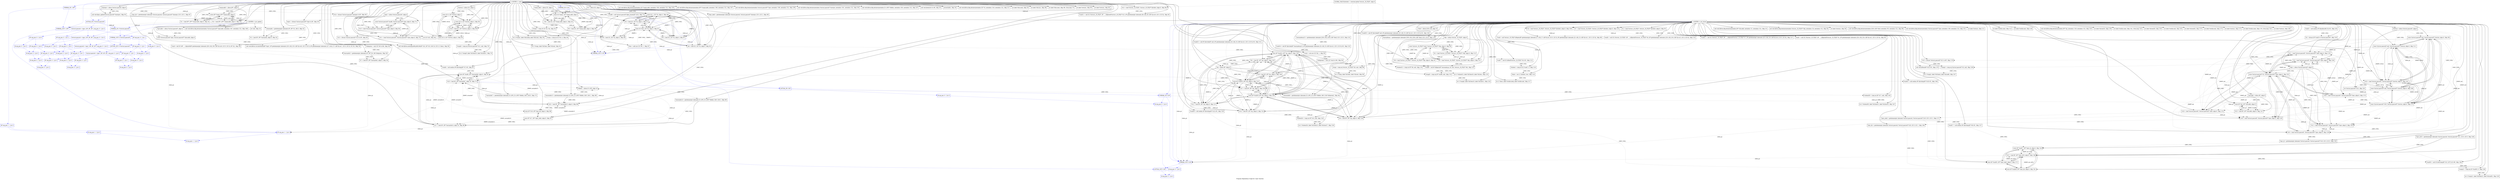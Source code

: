 digraph "Program Dependency Graph for 'main' function" {
	label="Program Dependency Graph for 'main' function";
graph [ splines=true ]
	Node0x7fe431420620 [shape=record,label="{  %retval = alloca %struct.passwd*, align 8}"];
	Node0x7fe431420620 -> Node0x7fe431420990[style=dotted,label = "{DEF_USE}" ];
	Node0x7fe431420620 -> Node0x7fe431412db0[style=dotted,label = "{DEF_USE}" ];
	Node0x7fe431420620 -> Node0x7fe431420e80[style=dotted,label = "{DEF_USE}" ];
	Node0x7fe431420620 -> Node0x7fe4314230e0[style=dotted,label = "{DEF_USE}" ];
	Node0x7fe431420620 -> Node0x7fe4314230c0[style=dotted,label = "{DEF_USE}" ];
	Node0x7fe431420620 -> Node0x7fe4314230c0;
	Node0x7fe431420990 [shape=record,label="{  store %struct.passwd* null, %struct.passwd** %retval, align 8, !dbg !94}"];
	Node0x7fe431420990 -> Node0x7fe431423600[style=dotted,label = "{RAW} pw"];
	Node0x7fe431420990 -> Node0x7fe431423b30[style=dotted,label = "{RAW} pw"];
	Node0x7fe431420990 -> Node0x7fe431423c40[style=dotted,label = "{RAW} pw"];
	Node0x7fe431420990 -> Node0x7fe431423c90[style=dotted,label = "{RAW} pw"];
	Node0x7fe431420990 -> Node0x7fe431423b50[style=dotted,label = "{RAW} pw"];
	Node0x7fe431420990 -> Node0x7fe431423b70[style=dotted,label = "{RAW} pw"];
	Node0x7fe431420990 -> Node0x7fe431423e40[style=dotted,label = "{RAW} pw"];
	Node0x7fe431420990 -> Node0x7fe4314230c0[style=dotted,label = "{RAW} retval"];
	Node0x7fe431420990 -> Node0x7fe4314230c0;
	Node0x7fe431420990 -> Node0x7fe431412db0;
	Node0x7fe431420990 -> Node0x7fe431420e80;
	Node0x7fe431420990 -> Node0x7fe4314230e0;
	Node0x7fe431412db0 [shape=record,label="{  store %struct.passwd* null, %struct.passwd** %retval, align 8, !dbg !111}"];
	Node0x7fe431412db0 -> Node0x7fe431423600[style=dotted,label = "{RAW} pw"];
	Node0x7fe431412db0 -> Node0x7fe431423b30[style=dotted,label = "{RAW} pw"];
	Node0x7fe431412db0 -> Node0x7fe431423c40[style=dotted,label = "{RAW} pw"];
	Node0x7fe431412db0 -> Node0x7fe431423c90[style=dotted,label = "{RAW} pw"];
	Node0x7fe431412db0 -> Node0x7fe431423b50[style=dotted,label = "{RAW} pw"];
	Node0x7fe431412db0 -> Node0x7fe431423b70[style=dotted,label = "{RAW} pw"];
	Node0x7fe431412db0 -> Node0x7fe431423e40[style=dotted,label = "{RAW} pw"];
	Node0x7fe431412db0 -> Node0x7fe4314230c0[style=dotted,label = "{RAW} retval"];
	Node0x7fe431412db0 -> Node0x7fe431420990;
	Node0x7fe431412db0 -> Node0x7fe4314230c0;
	Node0x7fe431412db0 -> Node0x7fe431420e80;
	Node0x7fe431412db0 -> Node0x7fe4314230e0;
	Node0x7fe431420e80 [shape=record,label="{  store %struct.passwd* %20, %struct.passwd** %retval, align 8, !dbg !175}"];
	Node0x7fe431420e80 -> Node0x7fe431423600[style=dotted,label = "{RAW} pw"];
	Node0x7fe431420e80 -> Node0x7fe431423b30[style=dotted,label = "{RAW} pw"];
	Node0x7fe431420e80 -> Node0x7fe431423c40[style=dotted,label = "{RAW} pw"];
	Node0x7fe431420e80 -> Node0x7fe431423c90[style=dotted,label = "{RAW} pw"];
	Node0x7fe431420e80 -> Node0x7fe431423b50[style=dotted,label = "{RAW} pw"];
	Node0x7fe431420e80 -> Node0x7fe431423b70[style=dotted,label = "{RAW} pw"];
	Node0x7fe431420e80 -> Node0x7fe431423e40[style=dotted,label = "{RAW} pw"];
	Node0x7fe431420e80 -> Node0x7fe4314230c0[style=dotted,label = "{RAW} retval"];
	Node0x7fe431420e80 -> Node0x7fe431420990;
	Node0x7fe431420e80 -> Node0x7fe431412db0;
	Node0x7fe431420e80 -> Node0x7fe4314230c0;
	Node0x7fe431420e80 -> Node0x7fe4314230e0;
	Node0x7fe4314230e0 [shape=record,label="{  store %struct.passwd* null, %struct.passwd** %retval, align 8, !dbg !180}"];
	Node0x7fe4314230e0 -> Node0x7fe431423600[style=dotted,label = "{RAW} pw"];
	Node0x7fe4314230e0 -> Node0x7fe431423b30[style=dotted,label = "{RAW} pw"];
	Node0x7fe4314230e0 -> Node0x7fe431423c40[style=dotted,label = "{RAW} pw"];
	Node0x7fe4314230e0 -> Node0x7fe431423c90[style=dotted,label = "{RAW} pw"];
	Node0x7fe4314230e0 -> Node0x7fe431423b50[style=dotted,label = "{RAW} pw"];
	Node0x7fe4314230e0 -> Node0x7fe431423b70[style=dotted,label = "{RAW} pw"];
	Node0x7fe4314230e0 -> Node0x7fe431423e40[style=dotted,label = "{RAW} pw"];
	Node0x7fe4314230e0 -> Node0x7fe4314230c0[style=dotted,label = "{RAW} retval"];
	Node0x7fe4314230e0 -> Node0x7fe431420990;
	Node0x7fe4314230e0 -> Node0x7fe431412db0;
	Node0x7fe4314230e0 -> Node0x7fe431420e80;
	Node0x7fe4314230e0 -> Node0x7fe4314230c0;
	Node0x7fe4314230c0 [shape=record,label="{  %23 = load %struct.passwd*, %struct.passwd** %retval, align 8, !dbg !181}"];
	Node0x7fe4314230c0 -> Node0x7fe431420990[style=dotted, label = "{data_g}"];
	Node0x7fe4314230c0 -> Node0x7fe431412db0[style=dotted, label = "{data_g}"];
	Node0x7fe4314230c0 -> Node0x7fe431420e80[style=dotted, label = "{data_g}"];
	Node0x7fe4314230c0 -> Node0x7fe4314230e0[style=dotted, label = "{data_g}"];
	Node0x7fe4314230c0 -> Node0x7fe431523bf0[style=dotted,label = "{DEF_USE}" ];
	Node0x7fe4314230c0 -> Node0x7fe431420990;
	Node0x7fe4314230c0 -> Node0x7fe431412db0;
	Node0x7fe4314230c0 -> Node0x7fe431420e80;
	Node0x7fe4314230c0 -> Node0x7fe4314230e0;
	Node0x7fe4314234e0 [shape=record,label="{  %id.addr = alloca i8*, align 8}"];
	Node0x7fe4314234e0 -> Node0x7fe431423530[style=dotted,label = "{DEF_USE}" ];
	Node0x7fe4314234e0 -> Node0x7fe431423580[style=dotted,label = "{DEF_USE}" ];
	Node0x7fe4314234e0 -> Node0x7fe431423580;
	Node0x7fe431423530 [shape=record,label="{  store i8* %id, i8** %id.addr, align 8}"];
	Node0x7fe431423530 -> Node0x7fe431423580[style=dotted,label = "{RAW} id.addr"];
	Node0x7fe431423530 -> Node0x7fe431423580;
	Node0x7fe431423580 [shape=record,label="{  %13 = load i8*, i8** %id.addr, align 8, !dbg !147}"];
	Node0x7fe431423580 -> Node0x7fe431423530[style=dotted, label = "{data_g}"];
	Node0x7fe431423580 -> Node0x7fe431521600[style=dotted,label = "{DEF_USE}" ];
	Node0x7fe431423580 -> Node0x7fe431423530;
	Node0x7fe431423580 -> Node0x7fe431525520[style=dotted, label = "{data_g}"];
	Node0x7fe431423030 [shape=record,label="{  %fp = alloca %struct._IO_FILE*, align 8}"];
	Node0x7fe431423030 -> Node0x7fe431422870[style=dotted,label = "{DEF_USE}" ];
	Node0x7fe431423030 -> Node0x7fe4314236c0[style=dotted,label = "{DEF_USE}" ];
	Node0x7fe431423030 -> Node0x7fe4314236c0;
	Node0x7fe431423030 -> Node0x7fe431423710[style=dotted,label = "{DEF_USE}" ];
	Node0x7fe431423030 -> Node0x7fe431423710;
	Node0x7fe431423030 -> Node0x7fe431423820[style=dotted,label = "{DEF_USE}" ];
	Node0x7fe431423030 -> Node0x7fe431423820;
	Node0x7fe431422870 [shape=record,label="{  store %struct._IO_FILE* %call, %struct._IO_FILE** %fp, align 8, !dbg !85}"];
	Node0x7fe431422870 -> Node0x7fe4314236c0[style=dotted,label = "{RAW} fp"];
	Node0x7fe431422870 -> Node0x7fe431423710[style=dotted,label = "{RAW} fp"];
	Node0x7fe431422870 -> Node0x7fe431423820[style=dotted,label = "{RAW} fp"];
	Node0x7fe431422870 -> Node0x7fe4314236c0;
	Node0x7fe431422870 -> Node0x7fe431423710;
	Node0x7fe431422870 -> Node0x7fe431423820;
	Node0x7fe4314236c0 [shape=record,label="{  %0 = load %struct._IO_FILE*, %struct._IO_FILE** %fp, align 8, !dbg !87}"];
	Node0x7fe4314236c0 -> Node0x7fe431424550[style=dotted,label = "{DEF_USE}" ];
	Node0x7fe4314236c0 -> Node0x7fe431422870;
	Node0x7fe431423710 [shape=record,label="{  %5 = load %struct._IO_FILE*, %struct._IO_FILE** %fp, align 8, !dbg !113}"];
	Node0x7fe431423710 -> Node0x7fe4314236c0[style=dotted, label = "{data_g}"];
	Node0x7fe431423710 -> Node0x7fe431423820[style=dotted, label = "{data_g}"];
	Node0x7fe431423710 -> Node0x7fe431520e00[style=dotted,label = "{DEF_USE}" ];
	Node0x7fe431423710 -> Node0x7fe431422870;
	Node0x7fe431423820 [shape=record,label="{  %6 = load %struct._IO_FILE*, %struct._IO_FILE** %fp, align 8, !dbg !121}"];
	Node0x7fe431423820 -> Node0x7fe431423710[style=dotted, label = "{data_g}"];
	Node0x7fe431423820 -> Node0x7fe431522230[style=dotted,label = "{DEF_USE}" ];
	Node0x7fe431423820 -> Node0x7fe431422870;
	Node0x7fe431423750 [shape=record,label="{  %buf = alloca [256 x i8], align 16}"];
	Node0x7fe431423750 -> Node0x7fe4314238a0[style=dotted,label = "{DEF_USE}" ];
	Node0x7fe431423750 -> Node0x7fe4314238f0[style=dotted,label = "{DEF_USE}" ];
	Node0x7fe4314238a0 [shape=record,label="{  %arraydecay = getelementptr inbounds [256 x i8], [256 x i8]* %buf, i32 0, i32 0, !dbg !118}"];
	Node0x7fe4314238a0 -> Node0x7fe431522230[style=dotted,label = "{DEF_USE}" ];
	Node0x7fe4314238f0 [shape=record,label="{  %arraydecay13 = getelementptr inbounds [256 x i8], [256 x i8]* %buf, i32 0, i32 0, !dbg !131}"];
	Node0x7fe4314238f0 -> Node0x7fe4315220c0[style=dotted,label = "{DEF_USE}" ];
	Node0x7fe431423730 [shape=record,label="{  %pw = alloca %struct.passwd*, align 8}"];
	Node0x7fe431423730 -> Node0x7fe4314236a0[style=dotted,label = "{DEF_USE}" ];
	Node0x7fe431423730 -> Node0x7fe431423600[style=dotted,label = "{DEF_USE}" ];
	Node0x7fe431423730 -> Node0x7fe431423600;
	Node0x7fe431423730 -> Node0x7fe431423b30[style=dotted,label = "{DEF_USE}" ];
	Node0x7fe431423730 -> Node0x7fe431423b30;
	Node0x7fe431423730 -> Node0x7fe431423c40[style=dotted,label = "{DEF_USE}" ];
	Node0x7fe431423730 -> Node0x7fe431423c40;
	Node0x7fe431423730 -> Node0x7fe431423c90[style=dotted,label = "{DEF_USE}" ];
	Node0x7fe431423730 -> Node0x7fe431423c90;
	Node0x7fe431423730 -> Node0x7fe431423b50[style=dotted,label = "{DEF_USE}" ];
	Node0x7fe431423730 -> Node0x7fe431423b50;
	Node0x7fe431423730 -> Node0x7fe431423b70[style=dotted,label = "{DEF_USE}" ];
	Node0x7fe431423730 -> Node0x7fe431423b70;
	Node0x7fe431423730 -> Node0x7fe431423e40[style=dotted,label = "{DEF_USE}" ];
	Node0x7fe431423730 -> Node0x7fe431423e40;
	Node0x7fe4314236a0 [shape=record,label="{  store %struct.passwd* %2, %struct.passwd** %pw, align 8, !dbg !101}"];
	Node0x7fe4314236a0 -> Node0x7fe431423600[style=dotted,label = "{RAW} pw"];
	Node0x7fe4314236a0 -> Node0x7fe431423b30[style=dotted,label = "{RAW} pw"];
	Node0x7fe4314236a0 -> Node0x7fe431423c40[style=dotted,label = "{RAW} pw"];
	Node0x7fe4314236a0 -> Node0x7fe431423c90[style=dotted,label = "{RAW} pw"];
	Node0x7fe4314236a0 -> Node0x7fe431423b50[style=dotted,label = "{RAW} pw"];
	Node0x7fe4314236a0 -> Node0x7fe431423b70[style=dotted,label = "{RAW} pw"];
	Node0x7fe4314236a0 -> Node0x7fe431423e40[style=dotted,label = "{RAW} pw"];
	Node0x7fe4314236a0 -> Node0x7fe4314230c0[style=dotted,label = "{RAW} retval"];
	Node0x7fe4314236a0 -> Node0x7fe431423600;
	Node0x7fe4314236a0 -> Node0x7fe431423b30;
	Node0x7fe4314236a0 -> Node0x7fe431423c40;
	Node0x7fe4314236a0 -> Node0x7fe431423c90;
	Node0x7fe4314236a0 -> Node0x7fe431423b50;
	Node0x7fe4314236a0 -> Node0x7fe431423b70;
	Node0x7fe4314236a0 -> Node0x7fe431423e40;
	Node0x7fe431423600 [shape=record,label="{  %3 = load %struct.passwd*, %struct.passwd** %pw, align 8, !dbg !104}"];
	Node0x7fe431423600 -> Node0x7fe431423730[style=dotted, label = "{data_g}"];
	Node0x7fe431423600 -> Node0x7fe43151ed50[style=dotted,label = "{DEF_USE}" ];
	Node0x7fe431423600 -> Node0x7fe4314236a0;
	Node0x7fe431423b30 [shape=record,label="{  %10 = load %struct.passwd*, %struct.passwd** %pw, align 8, !dbg !138}"];
	Node0x7fe431423b30 -> Node0x7fe431423600[style=dotted, label = "{data_g}"];
	Node0x7fe431423b30 -> Node0x7fe431423c40[style=dotted, label = "{data_g}"];
	Node0x7fe431423b30 -> Node0x7fe4315213e0[style=dotted,label = "{DEF_USE}" ];
	Node0x7fe431423b30 -> Node0x7fe4314236a0;
	Node0x7fe431423c40 [shape=record,label="{  %11 = load %struct.passwd*, %struct.passwd** %pw, align 8, !dbg !144}"];
	Node0x7fe431423c40 -> Node0x7fe431423b30[style=dotted, label = "{data_g}"];
	Node0x7fe431423c40 -> Node0x7fe4315215b0[style=dotted,label = "{DEF_USE}" ];
	Node0x7fe431423c40 -> Node0x7fe4314236a0;
	Node0x7fe431423c90 [shape=record,label="{  %16 = load %struct.passwd*, %struct.passwd** %pw, align 8, !dbg !159}"];
	Node0x7fe431423c90 -> Node0x7fe431423c40[style=dotted, label = "{data_g}"];
	Node0x7fe431423c90 -> Node0x7fe43151e460[style=dotted,label = "{DEF_USE}" ];
	Node0x7fe431423c90 -> Node0x7fe4314236a0;
	Node0x7fe431423b50 [shape=record,label="{  %19 = load %struct.passwd*, %struct.passwd** %pw, align 8, !dbg !170}"];
	Node0x7fe431423b50 -> Node0x7fe431423c90[style=dotted, label = "{data_g}"];
	Node0x7fe431423b50 -> Node0x7fe431523840[style=dotted,label = "{DEF_USE}" ];
	Node0x7fe431423b50 -> Node0x7fe4314236a0;
	Node0x7fe431423b70 [shape=record,label="{  %20 = load %struct.passwd*, %struct.passwd** %pw, align 8, !dbg !174}"];
	Node0x7fe431423b70 -> Node0x7fe431423b50[style=dotted, label = "{data_g}"];
	Node0x7fe431423b70 -> Node0x7fe431420e80[style=dotted,label = "{DEF_USE}" ];
	Node0x7fe431423b70 -> Node0x7fe4314236a0;
	Node0x7fe431423e40 [shape=record,label="{  %21 = load %struct.passwd*, %struct.passwd** %pw, align 8, !dbg !178}"];
	Node0x7fe431423e40 -> Node0x7fe431423600[style=dotted, label = "{data_g}"];
	Node0x7fe431423e40 -> Node0x7fe431423c40[style=dotted, label = "{data_g}"];
	Node0x7fe431423e40 -> Node0x7fe431423c90[style=dotted, label = "{data_g}"];
	Node0x7fe431423e40 -> Node0x7fe431523a60[style=dotted,label = "{DEF_USE}" ];
	Node0x7fe431423e40 -> Node0x7fe4314236a0;
	Node0x7fe431423bc0 [shape=record,label="{  %p = alloca i8*, align 8}"];
	Node0x7fe431423bc0 -> Node0x7fe431423c10[style=dotted,label = "{DEF_USE}" ];
	Node0x7fe431423bc0 -> Node0x7fe431423ec0[style=dotted,label = "{DEF_USE}" ];
	Node0x7fe431423bc0 -> Node0x7fe431423ec0;
	Node0x7fe431423bc0 -> Node0x7fe431423f10[style=dotted,label = "{DEF_USE}" ];
	Node0x7fe431423bc0 -> Node0x7fe431423f10;
	Node0x7fe431423bc0 -> Node0x7fe431424020[style=dotted,label = "{DEF_USE}" ];
	Node0x7fe431423bc0 -> Node0x7fe431424070[style=dotted,label = "{DEF_USE}" ];
	Node0x7fe431423bc0 -> Node0x7fe431424070;
	Node0x7fe431423bc0 -> Node0x7fe4314240c0[style=dotted,label = "{DEF_USE}" ];
	Node0x7fe431423bc0 -> Node0x7fe4314240c0;
	Node0x7fe431423bc0 -> Node0x7fe431423f30[style=dotted,label = "{DEF_USE}" ];
	Node0x7fe431423bc0 -> Node0x7fe431423f50[style=dotted,label = "{DEF_USE}" ];
	Node0x7fe431423bc0 -> Node0x7fe431423f50;
	Node0x7fe431423bc0 -> Node0x7fe431424370[style=dotted,label = "{DEF_USE}" ];
	Node0x7fe431423bc0 -> Node0x7fe431424370;
	Node0x7fe431423c10 [shape=record,label="{  store i8* %call14, i8** %p, align 8, !dbg !130}"];
	Node0x7fe431423c10 -> Node0x7fe431423ec0[style=dotted,label = "{RAW} p"];
	Node0x7fe431423c10 -> Node0x7fe431423f10[style=dotted,label = "{RAW} p"];
	Node0x7fe431423c10 -> Node0x7fe431424070[style=dotted,label = "{RAW} p"];
	Node0x7fe431423c10 -> Node0x7fe4314240c0[style=dotted,label = "{RAW} p"];
	Node0x7fe431423c10 -> Node0x7fe431423f50[style=dotted,label = "{RAW} p"];
	Node0x7fe431423c10 -> Node0x7fe431424370[style=dotted,label = "{RAW} p"];
	Node0x7fe431423c10 -> Node0x7fe431423ec0;
	Node0x7fe431423c10 -> Node0x7fe431423f10;
	Node0x7fe431423c10 -> Node0x7fe431424070;
	Node0x7fe431423c10 -> Node0x7fe4314240c0;
	Node0x7fe431423c10 -> Node0x7fe431423f50;
	Node0x7fe431423c10 -> Node0x7fe431424370;
	Node0x7fe431423c10 -> Node0x7fe431424020;
	Node0x7fe431423c10 -> Node0x7fe431423f30;
	Node0x7fe431423ec0 [shape=record,label="{  %8 = load i8*, i8** %p, align 8, !dbg !133}"];
	Node0x7fe431423ec0 -> Node0x7fe431423bc0[style=dotted, label = "{data_g}"];
	Node0x7fe431423ec0 -> Node0x7fe431423f10[style=dotted, label = "{data_g}"];
	Node0x7fe431423ec0 -> Node0x7fe431522430[style=dotted,label = "{DEF_USE}" ];
	Node0x7fe431423ec0 -> Node0x7fe431423c10;
	Node0x7fe431423ec0 -> Node0x7fe431424020;
	Node0x7fe431423ec0 -> Node0x7fe431423f30;
	Node0x7fe431423ec0 -> Node0x7fe431525520[style=dotted, label = "{data_g}"];
	Node0x7fe431423f10 [shape=record,label="{  %9 = load i8*, i8** %p, align 8, !dbg !136}"];
	Node0x7fe431423f10 -> Node0x7fe431423ec0[style=dotted, label = "{data_g}"];
	Node0x7fe431423f10 -> Node0x7fe431521160[style=dotted,label = "{DEF_USE}" ];
	Node0x7fe431423f10 -> Node0x7fe431423c10;
	Node0x7fe431423f10 -> Node0x7fe431424020;
	Node0x7fe431423f10 -> Node0x7fe431423f30;
	Node0x7fe431423f10 -> Node0x7fe431525520[style=dotted, label = "{data_g}"];
	Node0x7fe431424020 [shape=record,label="{  store i8* %call23, i8** %p, align 8, !dbg !153}"];
	Node0x7fe431424020 -> Node0x7fe431423ec0[style=dotted,label = "{RAW} p"];
	Node0x7fe431424020 -> Node0x7fe431423f10[style=dotted,label = "{RAW} p"];
	Node0x7fe431424020 -> Node0x7fe431424070[style=dotted,label = "{RAW} p"];
	Node0x7fe431424020 -> Node0x7fe4314240c0[style=dotted,label = "{RAW} p"];
	Node0x7fe431424020 -> Node0x7fe431423f50[style=dotted,label = "{RAW} p"];
	Node0x7fe431424020 -> Node0x7fe431424370[style=dotted,label = "{RAW} p"];
	Node0x7fe431424020 -> Node0x7fe431423c10;
	Node0x7fe431424020 -> Node0x7fe431423ec0;
	Node0x7fe431424020 -> Node0x7fe431423f10;
	Node0x7fe431424020 -> Node0x7fe431424070;
	Node0x7fe431424020 -> Node0x7fe4314240c0;
	Node0x7fe431424020 -> Node0x7fe431423f50;
	Node0x7fe431424020 -> Node0x7fe431424370;
	Node0x7fe431424020 -> Node0x7fe431423f30;
	Node0x7fe431424070 [shape=record,label="{  %14 = load i8*, i8** %p, align 8, !dbg !154}"];
	Node0x7fe431424070 -> Node0x7fe431423f10[style=dotted, label = "{data_g}"];
	Node0x7fe431424070 -> Node0x7fe43151e480[style=dotted,label = "{DEF_USE}" ];
	Node0x7fe431424070 -> Node0x7fe431423c10;
	Node0x7fe431424070 -> Node0x7fe431424020;
	Node0x7fe431424070 -> Node0x7fe431423f30;
	Node0x7fe431424070 -> Node0x7fe431525520[style=dotted, label = "{data_g}"];
	Node0x7fe4314240c0 [shape=record,label="{  %15 = load i8*, i8** %p, align 8, !dbg !157}"];
	Node0x7fe4314240c0 -> Node0x7fe431424070[style=dotted, label = "{data_g}"];
	Node0x7fe4314240c0 -> Node0x7fe43151e280[style=dotted,label = "{DEF_USE}" ];
	Node0x7fe4314240c0 -> Node0x7fe431423c10;
	Node0x7fe4314240c0 -> Node0x7fe431424020;
	Node0x7fe4314240c0 -> Node0x7fe431423f30;
	Node0x7fe4314240c0 -> Node0x7fe431525520[style=dotted, label = "{data_g}"];
	Node0x7fe431423f30 [shape=record,label="{  store i8* %call29, i8** %p, align 8, !dbg !164}"];
	Node0x7fe431423f30 -> Node0x7fe431423ec0[style=dotted,label = "{RAW} p"];
	Node0x7fe431423f30 -> Node0x7fe431423f10[style=dotted,label = "{RAW} p"];
	Node0x7fe431423f30 -> Node0x7fe431424070[style=dotted,label = "{RAW} p"];
	Node0x7fe431423f30 -> Node0x7fe4314240c0[style=dotted,label = "{RAW} p"];
	Node0x7fe431423f30 -> Node0x7fe431423f50[style=dotted,label = "{RAW} p"];
	Node0x7fe431423f30 -> Node0x7fe431424370[style=dotted,label = "{RAW} p"];
	Node0x7fe431423f30 -> Node0x7fe431423c10;
	Node0x7fe431423f30 -> Node0x7fe431424020;
	Node0x7fe431423f30 -> Node0x7fe431423ec0;
	Node0x7fe431423f30 -> Node0x7fe431423f10;
	Node0x7fe431423f30 -> Node0x7fe431424070;
	Node0x7fe431423f30 -> Node0x7fe4314240c0;
	Node0x7fe431423f30 -> Node0x7fe431423f50;
	Node0x7fe431423f30 -> Node0x7fe431424370;
	Node0x7fe431423f50 [shape=record,label="{  %17 = load i8*, i8** %p, align 8, !dbg !165}"];
	Node0x7fe431423f50 -> Node0x7fe4314240c0[style=dotted, label = "{data_g}"];
	Node0x7fe431423f50 -> Node0x7fe431523710[style=dotted,label = "{DEF_USE}" ];
	Node0x7fe431423f50 -> Node0x7fe431423c10;
	Node0x7fe431423f50 -> Node0x7fe431424020;
	Node0x7fe431423f50 -> Node0x7fe431423f30;
	Node0x7fe431423f50 -> Node0x7fe431525520[style=dotted, label = "{data_g}"];
	Node0x7fe431424370 [shape=record,label="{  %18 = load i8*, i8** %p, align 8, !dbg !168}"];
	Node0x7fe431424370 -> Node0x7fe431423f50[style=dotted, label = "{data_g}"];
	Node0x7fe431424370 -> Node0x7fe431523860[style=dotted,label = "{DEF_USE}" ];
	Node0x7fe431424370 -> Node0x7fe431423c10;
	Node0x7fe431424370 -> Node0x7fe431424020;
	Node0x7fe431424370 -> Node0x7fe431423f30;
	Node0x7fe431424370 -> Node0x7fe431525520[style=dotted, label = "{data_g}"];
	Node0x7fe431423fa0 [shape=record,label="{  %call = call %struct._IO_FILE* @fopen(i8* getelementptr inbounds ([7 x i8], [7 x i8]* @.str, i32 0, i32 0), i8* getelementptr inbounds ([2 x i8], [2 x i8]* @.str.1, i32 0, i32 0)), !dbg !86}"];
	Node0x7fe431423fa0 -> Node0x7fe431422870[style=dotted,label = "{DEF_USE}" ];
	Node0x7fe431423aa0 [shape=record,label="{GLOBAL_VALUE:@stderr = external global %struct._IO_FILE*, align 8}"];
	Node0x7fe431423aa0 -> Node0x7fe431423af0[style=dotted];
	Node0x7fe431423aa0 -> Node0x7fe431423b10[style=dotted];
	Node0x7fe431423aa0 -> Node0x7fe431423a40[style=dotted];
	Node0x7fe431423aa0 -> Node0x7fe4314244a0[style=dotted];
	Node0x7fe431423af0 [shape=record,label="{  %12 = load %struct._IO_FILE*, %struct._IO_FILE** @stderr, align 8, !dbg !80}"];
	Node0x7fe431423af0 -> Node0x7fe4314256f0[style=dotted, label = "{data_g}"];
	Node0x7fe431423af0 -> Node0x7fe431425600[style=dotted,label = "{DEF_USE}" ];
	Node0x7fe431423b10 [shape=record,label="{  %7 = load %struct._IO_FILE*, %struct._IO_FILE** @stderr, align 8, !dbg !125}"];
	Node0x7fe431423b10 -> Node0x7fe431522230[style=dotted, label = "{data_g}"];
	Node0x7fe431423b10 -> Node0x7fe431522390[style=dotted,label = "{DEF_USE}" ];
	Node0x7fe431423a40 [shape=record,label="{  %4 = load %struct._IO_FILE*, %struct._IO_FILE** @stderr, align 8, !dbg !108}"];
	Node0x7fe431423a40 -> Node0x7fe431423fa0[style=dotted, label = "{data_g}"];
	Node0x7fe431423a40 -> Node0x7fe431522f30[style=dotted,label = "{DEF_USE}" ];
	Node0x7fe4314244a0 [shape=record,label="{  %1 = load %struct._IO_FILE*, %struct._IO_FILE** @stderr, align 8, !dbg !91}"];
	Node0x7fe4314244a0 -> Node0x7fe431423fa0[style=dotted, label = "{data_g}"];
	Node0x7fe4314244a0 -> Node0x7fe431424610[style=dotted,label = "{DEF_USE}" ];
	Node0x7fe431424550 [shape=record,label="{  %cmp = icmp eq %struct._IO_FILE* %0, null, !dbg !89}"];
	Node0x7fe431424550 -> Node0x7fe431424530[style=dotted,label = "{DEF_USE}" ];
	Node0x7fe431424530 [shape=record,label="{  br i1 %cmp, label %if.then, label %if.end, !dbg !90}"];
	Node0x7fe431424610 [shape=record,label="{  %call1 = call i32 (%struct._IO_FILE*, i8*, ...) @fprintf(%struct._IO_FILE* %1, i8* getelementptr inbounds ([24 x i8], [24 x i8]* @.str.2, i32 0, i32 0)), !dbg !93}"];
	Node0x7fe431521100 [shape=record,label="{  %call2 = call noalias i8* @malloc(i64 24) #5, !dbg !102}"];
	Node0x7fe431521100 -> Node0x7fe431521ba0[style=dotted,label = "{DEF_USE}" ];
	Node0x7fe431521ba0 [shape=record,label="{  %2 = bitcast i8* %call2 to %struct.passwd*, !dbg !103}"];
	Node0x7fe431521ba0 -> Node0x7fe4314236a0[style=dotted,label = "{DEF_USE}" ];
	Node0x7fe43151ed50 [shape=record,label="{  %cmp3 = icmp eq %struct.passwd* %3, null, !dbg !106}"];
	Node0x7fe43151ed50 -> Node0x7fe431521cb0[style=dotted,label = "{DEF_USE}" ];
	Node0x7fe431521cb0 [shape=record,label="{  br i1 %cmp3, label %if.then4, label %if.end6, !dbg !107}"];
	Node0x7fe431522f30 [shape=record,label="{  %call5 = call i32 (%struct._IO_FILE*, i8*, ...) @fprintf(%struct._IO_FILE* %4, i8* getelementptr inbounds ([16 x i8], [16 x i8]* @.str.3, i32 0, i32 0)), !dbg !110}"];
	Node0x7fe431520e00 [shape=record,label="{  %call7 = call i32 @feof(%struct._IO_FILE* %5) #5, !dbg !115}"];
	Node0x7fe431520e00 -> Node0x7fe431521b30[style=dotted,label = "{DEF_USE}" ];
	Node0x7fe431521b30 [shape=record,label="{  %tobool = icmp ne i32 %call7, 0, !dbg !116}"];
	Node0x7fe431521b30 -> Node0x7fe431522190[style=dotted,label = "{DEF_USE}" ];
	Node0x7fe431522190 [shape=record,label="{  %lnot = xor i1 %tobool, true, !dbg !116}"];
	Node0x7fe431522190 -> Node0x7fe4315221e0[style=dotted,label = "{DEF_USE}" ];
	Node0x7fe4315221e0 [shape=record,label="{  br i1 %lnot, label %while.body, label %while.end, !dbg !117}"];
	Node0x7fe431522230 [shape=record,label="{  %call8 = call i8* @fgets(i8* %arraydecay, i32 256, %struct._IO_FILE* %6), !dbg !122}"];
	Node0x7fe431522230 -> Node0x7fe431522040[style=dotted,label = "{DEF_USE}" ];
	Node0x7fe431522040 [shape=record,label="{  %cmp9 = icmp eq i8* %call8, null, !dbg !123}"];
	Node0x7fe431522040 -> Node0x7fe4315220a0[style=dotted,label = "{DEF_USE}" ];
	Node0x7fe4315220a0 [shape=record,label="{  br i1 %cmp9, label %if.then10, label %if.end12, !dbg !124}"];
	Node0x7fe431522390 [shape=record,label="{  %call11 = call i32 (%struct._IO_FILE*, i8*, ...) @fprintf(%struct._IO_FILE* %7, i8* getelementptr inbounds ([23 x i8], [23 x i8]* @.str.4, i32 0, i32 0)), !dbg !127}"];
	Node0x7fe4315220c0 [shape=record,label="{  %call14 = call i8* @strtok(i8* %arraydecay13, i8* getelementptr inbounds ([3 x i8], [3 x i8]* @.str.5, i32 0, i32 0)) #5, !dbg !132}"];
	Node0x7fe4315220c0 -> Node0x7fe431423c10[style=dotted,label = "{DEF_USE}" ];
	Node0x7fe431522430 [shape=record,label="{  %tobool15 = icmp ne i8* %8, null, !dbg !133}"];
	Node0x7fe431522430 -> Node0x7fe4315211c0[style=dotted,label = "{DEF_USE}" ];
	Node0x7fe4315211c0 [shape=record,label="{  br i1 %tobool15, label %if.then16, label %if.else, !dbg !135}"];
	Node0x7fe431521160 [shape=record,label="{  %call17 = call noalias i8* @strdup(i8* %9) #5, !dbg !137}"];
	Node0x7fe431521160 -> Node0x7fe4315212e0[style=dotted,label = "{DEF_USE}" ];
	Node0x7fe4315212e0 [shape=record,label="{  store i8* %call17, i8** %pw_id, align 8, !dbg !140}"];
	Node0x7fe4315212e0 -> Node0x7fe4315213c0[style=dotted,label = "{RAW} pw_id19"];
	Node0x7fe4315212e0 -> Node0x7fe4315213c0;
	Node0x7fe4315212e0 -> Node0x7fe4315214c0;
	Node0x7fe4315212e0 -> Node0x7fe4315214a0;
	Node0x7fe4315213e0 [shape=record,label="{  %pw_id = getelementptr inbounds %struct.passwd, %struct.passwd* %10, i32 0, i32 0, !dbg !139}"];
	Node0x7fe4315213e0 -> Node0x7fe4315212e0[style=dotted,label = "{DEF_USE}" ];
	Node0x7fe4315213c0 [shape=record,label="{  %12 = load i8*, i8** %pw_id19, align 8, !dbg !146}"];
	Node0x7fe4315213c0 -> Node0x7fe431521600[style=dotted,label = "{DEF_USE}" ];
	Node0x7fe4315213c0 -> Node0x7fe4315212e0;
	Node0x7fe4315213c0 -> Node0x7fe4315214c0;
	Node0x7fe4315213c0 -> Node0x7fe4315214a0;
	Node0x7fe4315213c0 -> Node0x7fe431525520[style=dotted, label = "{data_g}"];
	Node0x7fe4315214c0 [shape=record,label="{  store i8* %call26, i8** %pw_dir, align 8, !dbg !161}"];
	Node0x7fe4315214c0 -> Node0x7fe4315213c0[style=dotted,label = "{RAW} pw_id19"];
	Node0x7fe4315214c0 -> Node0x7fe4315212e0;
	Node0x7fe4315214c0 -> Node0x7fe4315213c0;
	Node0x7fe4315214c0 -> Node0x7fe4315214a0;
	Node0x7fe4315214a0 [shape=record,label="{  store i8* %call32, i8** %pw_shell, align 8, !dbg !172}"];
	Node0x7fe4315214a0 -> Node0x7fe4315213c0[style=dotted,label = "{RAW} pw_id19"];
	Node0x7fe4315214a0 -> Node0x7fe4315212e0;
	Node0x7fe4315214a0 -> Node0x7fe4315214c0;
	Node0x7fe4315214a0 -> Node0x7fe4315213c0;
	Node0x7fe4315215b0 [shape=record,label="{  %pw_id19 = getelementptr inbounds %struct.passwd, %struct.passwd* %11, i32 0, i32 0, !dbg !146}"];
	Node0x7fe4315215b0 -> Node0x7fe4315213c0[style=dotted,label = "{DEF_USE}" ];
	Node0x7fe4315215b0 -> Node0x7fe4315213c0;
	Node0x7fe431521600 [shape=record,label="{  %call20 = call i32 @strcmp(i8* %12, i8* %13) #8, !dbg !148}"];
	Node0x7fe431521600 -> Node0x7fe43151e040[style=dotted,label = "{DEF_USE}" ];
	Node0x7fe43151e040 [shape=record,label="{  %cmp21 = icmp eq i32 %call20, 0, !dbg !149}"];
	Node0x7fe43151e040 -> Node0x7fe43151e0d0[style=dotted,label = "{DEF_USE}" ];
	Node0x7fe43151e0d0 [shape=record,label="{  br i1 %cmp21, label %if.then22, label %if.end35, !dbg !150}"];
	Node0x7fe43151e120 [shape=record,label="{  %call23 = call i8* @strtok(i8* null, i8* getelementptr inbounds ([3 x i8], [3 x i8]* @.str.5, i32 0, i32 0)) #5, !dbg !151}"];
	Node0x7fe43151e120 -> Node0x7fe431424020[style=dotted,label = "{DEF_USE}" ];
	Node0x7fe43151e480 [shape=record,label="{  %tobool24 = icmp ne i8* %14, null, !dbg !154}"];
	Node0x7fe43151e480 -> Node0x7fe43151e1f0[style=dotted,label = "{DEF_USE}" ];
	Node0x7fe43151e1f0 [shape=record,label="{  br i1 %tobool24, label %if.then25, label %if.else27, !dbg !156}"];
	Node0x7fe43151e280 [shape=record,label="{  %call26 = call noalias i8* @strdup(i8* %15) #5, !dbg !158}"];
	Node0x7fe43151e280 -> Node0x7fe4315214c0[style=dotted,label = "{DEF_USE}" ];
	Node0x7fe43151e460 [shape=record,label="{  %pw_dir = getelementptr inbounds %struct.passwd, %struct.passwd* %16, i32 0, i32 1, !dbg !160}"];
	Node0x7fe43151e460 -> Node0x7fe4315214c0[style=dotted,label = "{DEF_USE}" ];
	Node0x7fe43151e430 [shape=record,label="{  %call29 = call i8* @strtok(i8* null, i8* getelementptr inbounds ([3 x i8], [3 x i8]* @.str.5, i32 0, i32 0)) #5, !dbg !163}"];
	Node0x7fe43151e430 -> Node0x7fe431423f30[style=dotted,label = "{DEF_USE}" ];
	Node0x7fe431523710 [shape=record,label="{  %tobool30 = icmp ne i8* %17, null, !dbg !165}"];
	Node0x7fe431523710 -> Node0x7fe431523730[style=dotted,label = "{DEF_USE}" ];
	Node0x7fe431523730 [shape=record,label="{  br i1 %tobool30, label %if.then31, label %if.else33, !dbg !167}"];
	Node0x7fe431523860 [shape=record,label="{  %call32 = call noalias i8* @strdup(i8* %18) #5, !dbg !169}"];
	Node0x7fe431523860 -> Node0x7fe4315214a0[style=dotted,label = "{DEF_USE}" ];
	Node0x7fe431523840 [shape=record,label="{  %pw_shell = getelementptr inbounds %struct.passwd, %struct.passwd* %19, i32 0, i32 2, !dbg !171}"];
	Node0x7fe431523840 -> Node0x7fe4315214a0[style=dotted,label = "{DEF_USE}" ];
	Node0x7fe431523a60 [shape=record,label="{  %22 = bitcast %struct.passwd* %21 to i8*, !dbg !178}"];
	Node0x7fe431523a60 -> Node0x7fe431523bd0[style=dotted,label = "{DEF_USE}" ];
	Node0x7fe431523bd0 [shape=record,label="{  call void @free(i8* %22) #5, !dbg !179}"];
	Node0x7fe431523bf0 [shape=record,label="{  ret %struct.passwd* %23, !dbg !181}"];
	Node0x7fe431522a20 [shape=record,label="{\<\<ENTRY\>\> pw_locate}"];
	Node0x7fe431522a20 -> Node0x7fe431420620;
	Node0x7fe431522a20 -> Node0x7fe4314234e0;
	Node0x7fe431522a20 -> Node0x7fe431423030;
	Node0x7fe431522a20 -> Node0x7fe431423750;
	Node0x7fe431522a20 -> Node0x7fe431423730;
	Node0x7fe431522a20 -> Node0x7fe431423bc0;
	Node0x7fe431522a20 -> Node0x7fe431423530;
	Node0x7fe431522a20 -> Node0x7fe431523d10;
	Node0x7fe431522a20 -> Node0x7fe431522be0;
	Node0x7fe431522a20 -> Node0x7fe431423fa0;
	Node0x7fe431522a20 -> Node0x7fe431422870;
	Node0x7fe431522a20 -> Node0x7fe4314236c0;
	Node0x7fe431522a20 -> Node0x7fe431424550;
	Node0x7fe431522a20 -> Node0x7fe431424530;
	Node0x7fe431522a20 -> Node0x7fe4314244a0;
	Node0x7fe431522a20 -> Node0x7fe431424610;
	Node0x7fe431522a20 -> Node0x7fe431420990;
	Node0x7fe431522a20 -> Node0x7fe431523de0;
	Node0x7fe431522a20 -> Node0x7fe431522d00;
	Node0x7fe431522a20 -> Node0x7fe431522d50;
	Node0x7fe431522a20 -> Node0x7fe431521100;
	Node0x7fe431522a20 -> Node0x7fe431521ba0;
	Node0x7fe431522a20 -> Node0x7fe4314236a0;
	Node0x7fe431522a20 -> Node0x7fe431423600;
	Node0x7fe431522a20 -> Node0x7fe43151ed50;
	Node0x7fe431522a20 -> Node0x7fe431521cb0;
	Node0x7fe431522a20 -> Node0x7fe431423a40;
	Node0x7fe431522a20 -> Node0x7fe431522f30;
	Node0x7fe431522a20 -> Node0x7fe431412db0;
	Node0x7fe431522a20 -> Node0x7fe431522da0;
	Node0x7fe431522a20 -> Node0x7fe431522df0;
	Node0x7fe431522a20 -> Node0x7fe431423710;
	Node0x7fe431522a20 -> Node0x7fe431520e00;
	Node0x7fe431522a20 -> Node0x7fe431521b30;
	Node0x7fe431522a20 -> Node0x7fe431522190;
	Node0x7fe431522a20 -> Node0x7fe4315221e0;
	Node0x7fe431522a20 -> Node0x7fe4314238a0;
	Node0x7fe431522a20 -> Node0x7fe431423820;
	Node0x7fe431522a20 -> Node0x7fe431522230;
	Node0x7fe431522a20 -> Node0x7fe431522040;
	Node0x7fe431522a20 -> Node0x7fe4315220a0;
	Node0x7fe431522a20 -> Node0x7fe431423b10;
	Node0x7fe431522a20 -> Node0x7fe431522390;
	Node0x7fe431522a20 -> Node0x7fe431522e40;
	Node0x7fe431522a20 -> Node0x7fe431522e90;
	Node0x7fe431522a20 -> Node0x7fe4314238f0;
	Node0x7fe431522a20 -> Node0x7fe4315220c0;
	Node0x7fe431522a20 -> Node0x7fe431423c10;
	Node0x7fe431522a20 -> Node0x7fe431423ec0;
	Node0x7fe431522a20 -> Node0x7fe431522430;
	Node0x7fe431522a20 -> Node0x7fe4315211c0;
	Node0x7fe431522a20 -> Node0x7fe431423f10;
	Node0x7fe431522a20 -> Node0x7fe431521160;
	Node0x7fe431522a20 -> Node0x7fe431423b30;
	Node0x7fe431522a20 -> Node0x7fe4315213e0;
	Node0x7fe431522a20 -> Node0x7fe4315212e0;
	Node0x7fe431522a20 -> Node0x7fe431522ee0;
	Node0x7fe431522a20 -> Node0x7fe431522f00;
	Node0x7fe431522a20 -> Node0x7fe431423c40;
	Node0x7fe431522a20 -> Node0x7fe4315215b0;
	Node0x7fe431522a20 -> Node0x7fe4315213c0;
	Node0x7fe431522a20 -> Node0x7fe431423580;
	Node0x7fe431522a20 -> Node0x7fe431521600;
	Node0x7fe431522a20 -> Node0x7fe43151e040;
	Node0x7fe431522a20 -> Node0x7fe43151e0d0;
	Node0x7fe431522a20 -> Node0x7fe43151e120;
	Node0x7fe431522a20 -> Node0x7fe431424020;
	Node0x7fe431522a20 -> Node0x7fe431424070;
	Node0x7fe431522a20 -> Node0x7fe43151e480;
	Node0x7fe431522a20 -> Node0x7fe43151e1f0;
	Node0x7fe431522a20 -> Node0x7fe4314240c0;
	Node0x7fe431522a20 -> Node0x7fe43151e280;
	Node0x7fe431522a20 -> Node0x7fe431423c90;
	Node0x7fe431522a20 -> Node0x7fe43151e460;
	Node0x7fe431522a20 -> Node0x7fe4315214c0;
	Node0x7fe431522a20 -> Node0x7fe431523070;
	Node0x7fe431522a20 -> Node0x7fe4315230c0;
	Node0x7fe431522a20 -> Node0x7fe43151e430;
	Node0x7fe431522a20 -> Node0x7fe431423f30;
	Node0x7fe431522a20 -> Node0x7fe431423f50;
	Node0x7fe431522a20 -> Node0x7fe431523710;
	Node0x7fe431522a20 -> Node0x7fe431523730;
	Node0x7fe431522a20 -> Node0x7fe431424370;
	Node0x7fe431522a20 -> Node0x7fe431523860;
	Node0x7fe431522a20 -> Node0x7fe431423b50;
	Node0x7fe431522a20 -> Node0x7fe431523840;
	Node0x7fe431522a20 -> Node0x7fe4315214a0;
	Node0x7fe431522a20 -> Node0x7fe431523110;
	Node0x7fe431522a20 -> Node0x7fe431523160;
	Node0x7fe431522a20 -> Node0x7fe431423b70;
	Node0x7fe431522a20 -> Node0x7fe431420e80;
	Node0x7fe431522a20 -> Node0x7fe4315231b0;
	Node0x7fe431522a20 -> Node0x7fe431523200;
	Node0x7fe431522a20 -> Node0x7fe431423e40;
	Node0x7fe431522a20 -> Node0x7fe431523a60;
	Node0x7fe431522a20 -> Node0x7fe431523bd0;
	Node0x7fe431522a20 -> Node0x7fe4314230e0;
	Node0x7fe431522a20 -> Node0x7fe431523250;
	Node0x7fe431522a20 -> Node0x7fe4314230c0;
	Node0x7fe431522a20 -> Node0x7fe431523bf0;
	Node0x7fe431522a20 -> Node0x7fe431523d90[style=dashed, color="blue"];
	Node0x7fe431522a20 -> Node0x7fe431525520[style=dashed, color="blue"];
	Node0x7fe431523d10 [shape=record,label="{  call void @llvm.dbg.declare(metadata i8** %id.addr, metadata !21, metadata !22), !dbg !23}"];
	Node0x7fe431522be0 [shape=record,label="{  call void @llvm.dbg.declare(metadata %struct._IO_FILE** %fp, metadata !24, metadata !22), !dbg !85}"];
	Node0x7fe431523de0 [shape=record,label="{  br label %return, !dbg !94}"];
	Node0x7fe431522d00 [shape=record,label="{  call void @llvm.dbg.declare(metadata [256 x i8]* %buf, metadata !95, metadata !22), !dbg !99}"];
	Node0x7fe431522d50 [shape=record,label="{  call void @llvm.dbg.declare(metadata %struct.passwd** %pw, metadata !100, metadata !22), !dbg !101}"];
	Node0x7fe431522da0 [shape=record,label="{  br label %return, !dbg !111}"];
	Node0x7fe431522df0 [shape=record,label="{  br label %while.cond, !dbg !112}"];
	Node0x7fe431522e40 [shape=record,label="{  br label %while.end, !dbg !128}"];
	Node0x7fe431522e90 [shape=record,label="{  call void @llvm.dbg.declare(metadata i8** %p, metadata !129, metadata !22), !dbg !130}"];
	Node0x7fe431522ee0 [shape=record,label="{  br label %if.end18, !dbg !138}"];
	Node0x7fe431522f00 [shape=record,label="{  br label %while.cond, !dbg !141, !llvm.loop !142}"];
	Node0x7fe431523070 [shape=record,label="{  br label %if.end28, !dbg !159}"];
	Node0x7fe4315230c0 [shape=record,label="{  br label %while.end, !dbg !162}"];
	Node0x7fe431523110 [shape=record,label="{  br label %if.end34, !dbg !170}"];
	Node0x7fe431523160 [shape=record,label="{  br label %while.end, !dbg !173}"];
	Node0x7fe4315231b0 [shape=record,label="{  br label %return, !dbg !175}"];
	Node0x7fe431523200 [shape=record,label="{  br label %while.cond, !dbg !176, !llvm.loop !142}"];
	Node0x7fe431523250 [shape=record,label="{  br label %return, !dbg !180}"];
	Node0x7fe431523d90 [shape=record,color="blue",label="{FORMAL_IN: 0 i8*}"];
	Node0x7fe431523d90 -> Node0x7fe4315254d0[style=dashed, color="blue"];
	Node0x7fe431523d90 -> Node0x7fe431525520[style=dashed, color="blue"];
	Node0x7fe431523d90 -> Node0x7fe431423530[style=dotted, label = "{data_g}"];
	Node0x7fe4315254d0 [shape=record,color="blue",label="{i8 arg_pos: 0 - f_id: 0}"];
	Node0x7fe4315254d0 -> Node0x7fe431525570[style=dashed, color="blue"];
	Node0x7fe431525520 [shape=record,color="blue",label="{FORMAL_OUT: 0 i8*}"];
	Node0x7fe431525520 -> Node0x7fe431525570[style=dashed, color="blue"];
	Node0x7fe431525520 -> Node0x7fe431604b70[style=dashed, color="blue"];
	Node0x7fe431525570 [shape=record,color="blue",label="{i8 arg_pos: 0 - f_id: 0}"];
	Node0x7fe431525570 -> Node0x7fe431604bc0[style=dashed, color="blue"];
	Node0x7fe431700010 [shape=record,label="{  %pw.addr = alloca %struct.passwd*, align 8}"];
	Node0x7fe431700010 -> Node0x7fe431700060[style=dotted,label = "{DEF_USE}" ];
	Node0x7fe431700060 [shape=record,label="{  store %struct.passwd* %pw, %struct.passwd** %pw.addr, align 8}"];
	Node0x7fe4317000c0 [shape=record,label="{\<\<ENTRY\>\> pw_update}"];
	Node0x7fe4317000c0 -> Node0x7fe431700010;
	Node0x7fe4317000c0 -> Node0x7fe431700060;
	Node0x7fe4317000c0 -> Node0x7fe431700130;
	Node0x7fe4317000c0 -> Node0x7fe431700110;
	Node0x7fe4317000c0 -> Node0x7fe431700390[style=dashed, color="blue"];
	Node0x7fe4317000c0 -> Node0x7fe4317011f0[style=dashed, color="blue"];
	Node0x7fe431700130 [shape=record,label="{  call void @llvm.dbg.declare(metadata %struct.passwd** %pw.addr, metadata !187, metadata !22), !dbg !188}"];
	Node0x7fe431700110 [shape=record,label="{  ret void, !dbg !24}"];
	Node0x7fe431700390 [shape=record,color="blue",label="{FORMAL_IN: 0 %struct.passwd*}"];
	Node0x7fe431700390 -> Node0x7fe431700f40[style=dashed, color="blue"];
	Node0x7fe431700390 -> Node0x7fe4317011f0[style=dashed, color="blue"];
	Node0x7fe431700390 -> Node0x7fe431700060[style=dotted, label = "{data_g}"];
	Node0x7fe431700f40 [shape=record,color="blue",label="{%struct.passwd = type \{ i8*, i8*, i8* \} arg_pos: 0 - f_id: 0}"];
	Node0x7fe431700f40 -> Node0x7fe431700fa0[style=dashed, color="blue"];
	Node0x7fe431700f40 -> Node0x7fe431701000[style=dashed, color="blue"];
	Node0x7fe431700f40 -> Node0x7fe431701070[style=dashed, color="blue"];
	Node0x7fe431700f40 -> Node0x7fe431701240[style=dashed, color="blue"];
	Node0x7fe431700fa0 [shape=record,color="blue",label="{i8* arg_pos: 0 - f_id: 0}"];
	Node0x7fe431700fa0 -> Node0x7fe431701050[style=dashed, color="blue"];
	Node0x7fe431700fa0 -> Node0x7fe4317012a0[style=dashed, color="blue"];
	Node0x7fe431701000 [shape=record,color="blue",label="{i8* arg_pos: 0 - f_id: 1}"];
	Node0x7fe431701000 -> Node0x7fe431701130[style=dashed, color="blue"];
	Node0x7fe431701000 -> Node0x7fe431701300[style=dashed, color="blue"];
	Node0x7fe431701070 [shape=record,color="blue",label="{i8* arg_pos: 0 - f_id: 2}"];
	Node0x7fe431701070 -> Node0x7fe431701190[style=dashed, color="blue"];
	Node0x7fe431701070 -> Node0x7fe431701370[style=dashed, color="blue"];
	Node0x7fe431701050 [shape=record,color="blue",label="{i8 arg_pos: 0 - f_id: 0}"];
	Node0x7fe431701050 -> Node0x7fe431701350[style=dashed, color="blue"];
	Node0x7fe431701130 [shape=record,color="blue",label="{i8 arg_pos: 0 - f_id: 0}"];
	Node0x7fe431701130 -> Node0x7fe431701430[style=dashed, color="blue"];
	Node0x7fe431701190 [shape=record,color="blue",label="{i8 arg_pos: 0 - f_id: 0}"];
	Node0x7fe431701190 -> Node0x7fe431701490[style=dashed, color="blue"];
	Node0x7fe4317011f0 [shape=record,color="blue",label="{FORMAL_OUT: 0 %struct.passwd*}"];
	Node0x7fe4317011f0 -> Node0x7fe431701240[style=dashed, color="blue"];
	Node0x7fe4317011f0 -> Node0x7fe431606460[style=dashed, color="blue"];
	Node0x7fe431701240 [shape=record,color="blue",label="{%struct.passwd = type \{ i8*, i8*, i8* \} arg_pos: 0 - f_id: 0}"];
	Node0x7fe431701240 -> Node0x7fe4317012a0[style=dashed, color="blue"];
	Node0x7fe431701240 -> Node0x7fe431701300[style=dashed, color="blue"];
	Node0x7fe431701240 -> Node0x7fe431701370[style=dashed, color="blue"];
	Node0x7fe431701240 -> Node0x7fe4316064b0[style=dashed, color="blue"];
	Node0x7fe4317012a0 [shape=record,color="blue",label="{i8* arg_pos: 0 - f_id: 0}"];
	Node0x7fe4317012a0 -> Node0x7fe431701350[style=dashed, color="blue"];
	Node0x7fe4317012a0 -> Node0x7fe431606510[style=dashed, color="blue"];
	Node0x7fe431701300 [shape=record,color="blue",label="{i8* arg_pos: 0 - f_id: 1}"];
	Node0x7fe431701300 -> Node0x7fe431701430[style=dashed, color="blue"];
	Node0x7fe431701300 -> Node0x7fe431606570[style=dashed, color="blue"];
	Node0x7fe431701370 [shape=record,color="blue",label="{i8* arg_pos: 0 - f_id: 2}"];
	Node0x7fe431701370 -> Node0x7fe431701490[style=dashed, color="blue"];
	Node0x7fe431701370 -> Node0x7fe4316065e0[style=dashed, color="blue"];
	Node0x7fe431701350 [shape=record,color="blue",label="{i8 arg_pos: 0 - f_id: 0}"];
	Node0x7fe431701350 -> Node0x7fe4316065c0[style=dashed, color="blue"];
	Node0x7fe431701430 [shape=record,color="blue",label="{i8 arg_pos: 0 - f_id: 0}"];
	Node0x7fe431701430 -> Node0x7fe4316066a0[style=dashed, color="blue"];
	Node0x7fe431701490 [shape=record,color="blue",label="{i8 arg_pos: 0 - f_id: 0}"];
	Node0x7fe431701490 -> Node0x7fe431606700[style=dashed, color="blue"];
	Node0x7fe431421ba0 [shape=record,label="{  %retval = alloca i32, align 4}"];
	Node0x7fe431421ba0 -> Node0x7fe43141f9b0[style=dotted,label = "{DEF_USE}" ];
	Node0x7fe431421ba0 -> Node0x7fe43141fe20[style=dotted,label = "{DEF_USE}" ];
	Node0x7fe431421ba0 -> Node0x7fe431424110[style=dotted,label = "{DEF_USE}" ];
	Node0x7fe431421ba0 -> Node0x7fe431424220[style=dotted,label = "{DEF_USE}" ];
	Node0x7fe431421ba0 -> Node0x7fe431424220;
	Node0x7fe43141f9b0 [shape=record,label="{  store i32 0, i32* %retval, align 4}"];
	Node0x7fe43141f9b0 -> Node0x7fe431424220[style=dotted,label = "{RAW} retval"];
	Node0x7fe43141f9b0 -> Node0x7fe431424220;
	Node0x7fe43141f9b0 -> Node0x7fe43141fe20;
	Node0x7fe43141f9b0 -> Node0x7fe431424110;
	Node0x7fe43141fe20 [shape=record,label="{  store i32 0, i32* %retval, align 4, !dbg !83}"];
	Node0x7fe43141fe20 -> Node0x7fe431424220[style=dotted,label = "{RAW} retval"];
	Node0x7fe43141fe20 -> Node0x7fe43141f9b0;
	Node0x7fe43141fe20 -> Node0x7fe431424220;
	Node0x7fe43141fe20 -> Node0x7fe431424110;
	Node0x7fe431424110 [shape=record,label="{  store i32 0, i32* %retval, align 4, !dbg !93}"];
	Node0x7fe431424110 -> Node0x7fe431424220[style=dotted,label = "{RAW} retval"];
	Node0x7fe431424110 -> Node0x7fe43141f9b0;
	Node0x7fe431424110 -> Node0x7fe43141fe20;
	Node0x7fe431424110 -> Node0x7fe431424220;
	Node0x7fe431424220 [shape=record,label="{  %18 = load i32, i32* %retval, align 4, !dbg !94}"];
	Node0x7fe431424220 -> Node0x7fe43141fe20[style=dotted, label = "{data_g}"];
	Node0x7fe431424220 -> Node0x7fe431424110[style=dotted, label = "{data_g}"];
	Node0x7fe431424220 -> Node0x7fe431425b30[style=dotted,label = "{DEF_USE}" ];
	Node0x7fe431424220 -> Node0x7fe43141f9b0;
	Node0x7fe431424220 -> Node0x7fe43141fe20;
	Node0x7fe431424220 -> Node0x7fe431424110;
	Node0x7fe431424220 -> Node0x7fe431704300[style=dotted, label = "{data_g}"];
	Node0x7fe431424240 [shape=record,label="{  %argc.addr = alloca i32, align 4}"];
	Node0x7fe431424240 -> Node0x7fe431424260[style=dotted,label = "{DEF_USE}" ];
	Node0x7fe431424240 -> Node0x7fe4314231b0[style=dotted,label = "{DEF_USE}" ];
	Node0x7fe431424240 -> Node0x7fe4314231b0;
	Node0x7fe431424240 -> Node0x7fe431423200[style=dotted,label = "{DEF_USE}" ];
	Node0x7fe431424240 -> Node0x7fe431423200;
	Node0x7fe431424260 [shape=record,label="{  store i32 %argc, i32* %argc.addr, align 4}"];
	Node0x7fe431424260 -> Node0x7fe4314231b0[style=dotted,label = "{RAW} argc.addr"];
	Node0x7fe431424260 -> Node0x7fe431423200[style=dotted,label = "{RAW} argc.addr"];
	Node0x7fe431424260 -> Node0x7fe4314231b0;
	Node0x7fe431424260 -> Node0x7fe431423200;
	Node0x7fe4314231b0 [shape=record,label="{  %0 = load i32, i32* %argc.addr, align 4, !dbg !38}"];
	Node0x7fe4314231b0 -> Node0x7fe431424ac0[style=dotted,label = "{DEF_USE}" ];
	Node0x7fe4314231b0 -> Node0x7fe431424260;
	Node0x7fe4314231b0 -> Node0x7fe431704300[style=dotted, label = "{data_g}"];
	Node0x7fe431423200 [shape=record,label="{  %4 = load i32, i32* %argc.addr, align 4, !dbg !54}"];
	Node0x7fe431423200 -> Node0x7fe4314231b0[style=dotted, label = "{data_g}"];
	Node0x7fe431423200 -> Node0x7fe431424ff0[style=dotted,label = "{DEF_USE}" ];
	Node0x7fe431423200 -> Node0x7fe431424260;
	Node0x7fe431423200 -> Node0x7fe431704300[style=dotted, label = "{data_g}"];
	Node0x7fe431423220 [shape=record,label="{  %argv.addr = alloca i8**, align 8}"];
	Node0x7fe431423220 -> Node0x7fe431423240[style=dotted,label = "{DEF_USE}" ];
	Node0x7fe431423220 -> Node0x7fe431423370[style=dotted,label = "{DEF_USE}" ];
	Node0x7fe431423220 -> Node0x7fe431423370;
	Node0x7fe431423220 -> Node0x7fe4314233c0[style=dotted,label = "{DEF_USE}" ];
	Node0x7fe431423220 -> Node0x7fe4314233c0;
	Node0x7fe431423240 [shape=record,label="{  store i8** %argv, i8*** %argv.addr, align 8}"];
	Node0x7fe431423240 -> Node0x7fe431423370[style=dotted,label = "{RAW} argv.addr"];
	Node0x7fe431423240 -> Node0x7fe4314233c0[style=dotted,label = "{RAW} argv.addr"];
	Node0x7fe431423240 -> Node0x7fe431423370;
	Node0x7fe431423240 -> Node0x7fe4314233c0;
	Node0x7fe431423370 [shape=record,label="{  %1 = load i8**, i8*** %argv.addr, align 8, !dbg !42}"];
	Node0x7fe431423370 -> Node0x7fe431423240[style=dotted, label = "{data_g}"];
	Node0x7fe431423370 -> Node0x7fe431424dd0[style=dotted,label = "{DEF_USE}" ];
	Node0x7fe431423370 -> Node0x7fe431423240;
	Node0x7fe431423370 -> Node0x7fe4317041a0[style=dotted, label = "{data_g}"];
	Node0x7fe4314233c0 [shape=record,label="{  %5 = load i8**, i8*** %argv.addr, align 8, !dbg !58}"];
	Node0x7fe4314233c0 -> Node0x7fe431423240[style=dotted, label = "{data_g}"];
	Node0x7fe4314233c0 -> Node0x7fe431424f90[style=dotted,label = "{DEF_USE}" ];
	Node0x7fe4314233c0 -> Node0x7fe431423240;
	Node0x7fe4314233c0 -> Node0x7fe4317041a0[style=dotted, label = "{data_g}"];
	Node0x7fe4314233e0 [shape=record,label="{  %pw = alloca %struct.passwd*, align 8}"];
	Node0x7fe4314233e0 -> Node0x7fe4314229d0[style=dotted,label = "{DEF_USE}" ];
	Node0x7fe4314233e0 -> Node0x7fe431422a20[style=dotted,label = "{DEF_USE}" ];
	Node0x7fe4314233e0 -> Node0x7fe431424160[style=dotted,label = "{DEF_USE}" ];
	Node0x7fe4314233e0 -> Node0x7fe431424160;
	Node0x7fe4314233e0 -> Node0x7fe431422a70[style=dotted,label = "{DEF_USE}" ];
	Node0x7fe4314233e0 -> Node0x7fe431422a70;
	Node0x7fe4314229d0 [shape=record,label="{  %pw1 = bitcast %struct.passwd** %pw to i8*, !dbg !30}"];
	Node0x7fe4314229d0 -> Node0x7fe431422ab0[style=dotted,label = "{DEF_USE}" ];
	Node0x7fe431422a20 [shape=record,label="{  store %struct.passwd* %call8, %struct.passwd** %pw, align 8, !dbg !75}"];
	Node0x7fe431422a20 -> Node0x7fe431424160[style=dotted,label = "{RAW} pw"];
	Node0x7fe431422a20 -> Node0x7fe431422a70[style=dotted,label = "{RAW} pw"];
	Node0x7fe431422a20 -> Node0x7fe431424160;
	Node0x7fe431422a20 -> Node0x7fe431422a70;
	Node0x7fe431424160 [shape=record,label="{  %11 = load %struct.passwd*, %struct.passwd** %pw, align 8, !dbg !76}"];
	Node0x7fe431424160 -> Node0x7fe431422ab0[style=dotted, label = "{data_g}"];
	Node0x7fe431424160 -> Node0x7fe431425240[style=dotted, label = "{data_g}"];
	Node0x7fe431424160 -> Node0x7fe4314257e0[style=dotted,label = "{DEF_USE}" ];
	Node0x7fe431424160 -> Node0x7fe431422a20;
	Node0x7fe431422a70 [shape=record,label="{  %13 = load %struct.passwd*, %struct.passwd** %pw, align 8, !dbg !84}"];
	Node0x7fe431422a70 -> Node0x7fe431424160[style=dotted, label = "{data_g}"];
	Node0x7fe431422a70 -> Node0x7fe4314255e0[style=dotted,label = "{DEF_USE}" ];
	Node0x7fe431422a70 -> Node0x7fe431422a20;
	Node0x7fe431422b80 [shape=record,label="{  %newpw = alloca %struct.passwd, align 8}"];
	Node0x7fe431422b80 -> Node0x7fe431422bd0[style=dotted,label = "{DEF_USE}" ];
	Node0x7fe431422b80 -> Node0x7fe431422c20[style=dotted,label = "{DEF_USE}" ];
	Node0x7fe431422b80 -> Node0x7fe431422970[style=dotted,label = "{DEF_USE}" ];
	Node0x7fe431422b80 -> Node0x7fe431422c70[style=dotted,label = "{DEF_USE}" ];
	Node0x7fe431422b80 -> Node0x7fe4316060e0[style=dashed, color="blue"];
	Node0x7fe431422bd0 [shape=record,label="{  %14 = bitcast %struct.passwd* %newpw to i8*, !dbg !85}"];
	Node0x7fe431422bd0 -> Node0x7fe431425ad0[style=dotted,label = "{DEF_USE}" ];
	Node0x7fe431422c20 [shape=record,label="{  %pw_dir = getelementptr inbounds %struct.passwd, %struct.passwd* %newpw, i32 0, i32 1, !dbg !87}"];
	Node0x7fe431422c20 -> Node0x7fe431425b70[style=dotted,label = "{DEF_USE}" ];
	Node0x7fe431422970 [shape=record,label="{  %pw_shell = getelementptr inbounds %struct.passwd, %struct.passwd* %newpw, i32 0, i32 2, !dbg !90}"];
	Node0x7fe431422970 -> Node0x7fe431425af0[style=dotted,label = "{DEF_USE}" ];
	Node0x7fe431422c70 [shape=record,label="{  call void @pw_update(%struct.passwd* %newpw), !dbg !92}"];
	Node0x7fe431422c70 -> Node0x7fe431422b80;
	Node0x7fe431422c70 -> Node0x7fe4317000c0;
	Node0x7fe431422c70 -> Node0x7fe4316060e0[style=dashed, color="blue"];
	Node0x7fe431422c70 -> Node0x7fe431606460[style=dashed, color="blue"];
	Node0x7fe431422d00 [shape=record,label="{  %fields = alloca [3 x i8*], align 16}"];
	Node0x7fe431422d00 -> Node0x7fe431422d50[style=dotted,label = "{DEF_USE}" ];
	Node0x7fe431422d00 -> Node0x7fe431422da0[style=dotted,label = "{DEF_USE}" ];
	Node0x7fe431422d00 -> Node0x7fe431422e10[style=dotted,label = "{DEF_USE}" ];
	Node0x7fe431422d00 -> Node0x7fe431422df0[style=dotted,label = "{DEF_USE}" ];
	Node0x7fe431422d50 [shape=record,label="{  %arrayidx6 = getelementptr inbounds [3 x i8*], [3 x i8*]* %fields, i64 0, i64 %idxprom5, !dbg !64}"];
	Node0x7fe431422d50 -> Node0x7fe431425340[style=dotted,label = "{DEF_USE}" ];
	Node0x7fe431422da0 [shape=record,label="{  %arrayidx7 = getelementptr inbounds [3 x i8*], [3 x i8*]* %fields, i64 0, i64 0, !dbg !73}"];
	Node0x7fe431422da0 -> Node0x7fe431425390[style=dotted,label = "{DEF_USE}" ];
	Node0x7fe431422da0 -> Node0x7fe431425390;
	Node0x7fe431422e10 [shape=record,label="{  %arrayidx13 = getelementptr inbounds [3 x i8*], [3 x i8*]* %fields, i64 0, i64 1, !dbg !86}"];
	Node0x7fe431422e10 -> Node0x7fe4314253b0[style=dotted,label = "{DEF_USE}" ];
	Node0x7fe431422e10 -> Node0x7fe4314253b0;
	Node0x7fe431422df0 [shape=record,label="{  %arrayidx14 = getelementptr inbounds [3 x i8*], [3 x i8*]* %fields, i64 0, i64 2, !dbg !89}"];
	Node0x7fe431422df0 -> Node0x7fe431425590[style=dotted,label = "{DEF_USE}" ];
	Node0x7fe431422df0 -> Node0x7fe431425590;
	Node0x7fe431422ed0 [shape=record,label="{  %i = alloca i32, align 4}"];
	Node0x7fe431422ed0 -> Node0x7fe4314249d0[style=dotted,label = "{DEF_USE}" ];
	Node0x7fe431422ed0 -> Node0x7fe431424a20[style=dotted,label = "{DEF_USE}" ];
	Node0x7fe431422ed0 -> Node0x7fe431424a20;
	Node0x7fe431422ed0 -> Node0x7fe431424a70[style=dotted,label = "{DEF_USE}" ];
	Node0x7fe431422ed0 -> Node0x7fe431424a70;
	Node0x7fe431422ed0 -> Node0x7fe431424b40[style=dotted,label = "{DEF_USE}" ];
	Node0x7fe431422ed0 -> Node0x7fe431424b40;
	Node0x7fe431422ed0 -> Node0x7fe431424b90[style=dotted,label = "{DEF_USE}" ];
	Node0x7fe431422ed0 -> Node0x7fe431424b90;
	Node0x7fe431422ed0 -> Node0x7fe431422a90[style=dotted,label = "{DEF_USE}" ];
	Node0x7fe4314249d0 [shape=record,label="{  store i32 1, i32* %i, align 4, !dbg !48}"];
	Node0x7fe4314249d0 -> Node0x7fe431424a20[style=dotted,label = "{RAW} i"];
	Node0x7fe4314249d0 -> Node0x7fe431424a70[style=dotted,label = "{RAW} i"];
	Node0x7fe4314249d0 -> Node0x7fe431424b40[style=dotted,label = "{RAW} i"];
	Node0x7fe4314249d0 -> Node0x7fe431424b90[style=dotted,label = "{RAW} i"];
	Node0x7fe4314249d0 -> Node0x7fe431424a20;
	Node0x7fe4314249d0 -> Node0x7fe431424a70;
	Node0x7fe4314249d0 -> Node0x7fe431424b40;
	Node0x7fe4314249d0 -> Node0x7fe431424b90;
	Node0x7fe4314249d0 -> Node0x7fe431422a90;
	Node0x7fe431424a20 [shape=record,label="{  %3 = load i32, i32* %i, align 4, !dbg !51}"];
	Node0x7fe431424a20 -> Node0x7fe4314249d0[style=dotted, label = "{data_g}"];
	Node0x7fe431424a20 -> Node0x7fe431422a90[style=dotted, label = "{data_g}"];
	Node0x7fe431424a20 -> Node0x7fe431424ff0[style=dotted,label = "{DEF_USE}" ];
	Node0x7fe431424a20 -> Node0x7fe4314249d0;
	Node0x7fe431424a20 -> Node0x7fe431422a90;
	Node0x7fe431424a20 -> Node0x7fe431704300[style=dotted, label = "{data_g}"];
	Node0x7fe431424a70 [shape=record,label="{  %6 = load i32, i32* %i, align 4, !dbg !60}"];
	Node0x7fe431424a70 -> Node0x7fe431424a20[style=dotted, label = "{data_g}"];
	Node0x7fe431424a70 -> Node0x7fe4314251e0[style=dotted,label = "{DEF_USE}" ];
	Node0x7fe431424a70 -> Node0x7fe4314249d0;
	Node0x7fe431424a70 -> Node0x7fe431422a90;
	Node0x7fe431424a70 -> Node0x7fe431704300[style=dotted, label = "{data_g}"];
	Node0x7fe431424b40 [shape=record,label="{  %8 = load i32, i32* %i, align 4, !dbg !62}"];
	Node0x7fe431424b40 -> Node0x7fe431424a20[style=dotted, label = "{data_g}"];
	Node0x7fe431424b40 -> Node0x7fe4314253d0[style=dotted,label = "{DEF_USE}" ];
	Node0x7fe431424b40 -> Node0x7fe4314249d0;
	Node0x7fe431424b40 -> Node0x7fe431422a90;
	Node0x7fe431424b40 -> Node0x7fe431704300[style=dotted, label = "{data_g}"];
	Node0x7fe431424b90 [shape=record,label="{  %9 = load i32, i32* %i, align 4, !dbg !67}"];
	Node0x7fe431424b90 -> Node0x7fe431424b40[style=dotted, label = "{data_g}"];
	Node0x7fe431424b90 -> Node0x7fe431425570[style=dotted,label = "{DEF_USE}" ];
	Node0x7fe431424b90 -> Node0x7fe4314249d0;
	Node0x7fe431424b90 -> Node0x7fe431422a90;
	Node0x7fe431424b90 -> Node0x7fe431704300[style=dotted, label = "{data_g}"];
	Node0x7fe431422a90 [shape=record,label="{  store i32 %inc, i32* %i, align 4, !dbg !67}"];
	Node0x7fe431422a90 -> Node0x7fe431424a20[style=dotted,label = "{RAW} i"];
	Node0x7fe431422a90 -> Node0x7fe431424a70[style=dotted,label = "{RAW} i"];
	Node0x7fe431422a90 -> Node0x7fe431424b40[style=dotted,label = "{RAW} i"];
	Node0x7fe431422a90 -> Node0x7fe431424b90[style=dotted,label = "{RAW} i"];
	Node0x7fe431422a90 -> Node0x7fe4314249d0;
	Node0x7fe431422a90 -> Node0x7fe431424a20;
	Node0x7fe431422a90 -> Node0x7fe431424a70;
	Node0x7fe431422a90 -> Node0x7fe431424b40;
	Node0x7fe431422a90 -> Node0x7fe431424b90;
	Node0x7fe431422ab0 [shape=record,label="{  call void @llvm.var.annotation(i8* %pw1, i8* getelementptr inbounds ([10 x i8], [10 x i8]* @.str.6, i32 0, i32 0), i8* getelementptr inbounds ([17 x i8], [17 x i8]* @.str.7, i32 0, i32 0), i32 55), !dbg !30}"];
	Node0x7fe431424ac0 [shape=record,label="{  %cmp = icmp ne i32 %0, 4, !dbg !40}"];
	Node0x7fe431424ac0 -> Node0x7fe431424980[style=dotted,label = "{DEF_USE}" ];
	Node0x7fe431424980 [shape=record,label="{  br i1 %cmp, label %if.then, label %if.end, !dbg !41}"];
	Node0x7fe431424dd0 [shape=record,label="{  %arrayidx = getelementptr inbounds i8*, i8** %1, i64 0, !dbg !42}"];
	Node0x7fe431424dd0 -> Node0x7fe431424e80[style=dotted,label = "{DEF_USE}" ];
	Node0x7fe431424dd0 -> Node0x7fe431424e80;
	Node0x7fe431424e80 [shape=record,label="{  %2 = load i8*, i8** %arrayidx, align 8, !dbg !42}"];
	Node0x7fe431424e80 -> Node0x7fe431424e20[style=dotted,label = "{DEF_USE}" ];
	Node0x7fe431424e80 -> Node0x7fe4317041f0[style=dotted, label = "{data_g}"];
	Node0x7fe431424e20 [shape=record,label="{  %call = call i32 (i8*, ...) @printf(i8* getelementptr inbounds ([30 x i8], [30 x i8]* @.str.8, i32 0, i32 0), i8* %2), !dbg !44}"];
	Node0x7fe431424ff0 [shape=record,label="{  %cmp2 = icmp slt i32 %3, %4, !dbg !55}"];
	Node0x7fe431424ff0 -> Node0x7fe431425040[style=dotted,label = "{DEF_USE}" ];
	Node0x7fe431425040 [shape=record,label="{  br i1 %cmp2, label %for.body, label %for.end, !dbg !56}"];
	Node0x7fe431424f90 [shape=record,label="{  %arrayidx3 = getelementptr inbounds i8*, i8** %5, i64 %idxprom, !dbg !58}"];
	Node0x7fe431424f90 -> Node0x7fe431425260[style=dotted,label = "{DEF_USE}" ];
	Node0x7fe431424f90 -> Node0x7fe431425260;
	Node0x7fe4314251e0 [shape=record,label="{  %idxprom = sext i32 %6 to i64, !dbg !58}"];
	Node0x7fe4314251e0 -> Node0x7fe431424f90[style=dotted,label = "{DEF_USE}" ];
	Node0x7fe431425260 [shape=record,label="{  %7 = load i8*, i8** %arrayidx3, align 8, !dbg !58}"];
	Node0x7fe431425260 -> Node0x7fe431425240[style=dotted,label = "{DEF_USE}" ];
	Node0x7fe431425260 -> Node0x7fe4317041f0[style=dotted, label = "{data_g}"];
	Node0x7fe431425240 [shape=record,label="{  %call4 = call noalias i8* @strdup(i8* %7) #5, !dbg !61}"];
	Node0x7fe431425240 -> Node0x7fe431425340[style=dotted,label = "{DEF_USE}" ];
	Node0x7fe431425340 [shape=record,label="{  store i8* %call4, i8** %arrayidx6, align 8, !dbg !65}"];
	Node0x7fe431425340 -> Node0x7fe431425390[style=dotted,label = "{RAW} arrayidx7"];
	Node0x7fe431425340 -> Node0x7fe4314253b0[style=dotted,label = "{RAW} arrayidx13"];
	Node0x7fe431425340 -> Node0x7fe431425590[style=dotted,label = "{RAW} arrayidx14"];
	Node0x7fe431425340 -> Node0x7fe431425390;
	Node0x7fe431425340 -> Node0x7fe4314253b0;
	Node0x7fe431425340 -> Node0x7fe431425590;
	Node0x7fe4314253d0 [shape=record,label="{  %sub = sub nsw i32 %8, 1, !dbg !63}"];
	Node0x7fe4314253d0 -> Node0x7fe431425420[style=dotted,label = "{DEF_USE}" ];
	Node0x7fe431425420 [shape=record,label="{  %idxprom5 = sext i32 %sub to i64, !dbg !64}"];
	Node0x7fe431425420 -> Node0x7fe431422d50[style=dotted,label = "{DEF_USE}" ];
	Node0x7fe431425390 [shape=record,label="{  %10 = load i8*, i8** %arrayidx7, align 16, !dbg !73}"];
	Node0x7fe431425390 -> Node0x7fe431422d00[style=dotted, label = "{data_g}"];
	Node0x7fe431425390 -> Node0x7fe431425340[style=dotted, label = "{data_g}"];
	Node0x7fe431425390 -> Node0x7fe4314256f0[style=dotted,label = "{DEF_USE}" ];
	Node0x7fe431425390 -> Node0x7fe431425340;
	Node0x7fe431425390 -> Node0x7fe4317041f0[style=dotted, label = "{data_g}"];
	Node0x7fe431425390 -> Node0x7fe431604ac0[style=dashed, color="blue"];
	Node0x7fe4314253b0 [shape=record,label="{  %16 = load i8*, i8** %arrayidx13, align 8, !dbg !86}"];
	Node0x7fe4314253b0 -> Node0x7fe431422d00[style=dotted, label = "{data_g}"];
	Node0x7fe4314253b0 -> Node0x7fe431425340[style=dotted, label = "{data_g}"];
	Node0x7fe4314253b0 -> Node0x7fe431425b70[style=dotted,label = "{DEF_USE}" ];
	Node0x7fe4314253b0 -> Node0x7fe431425340;
	Node0x7fe4314253b0 -> Node0x7fe4317041f0[style=dotted, label = "{data_g}"];
	Node0x7fe431425590 [shape=record,label="{  %17 = load i8*, i8** %arrayidx14, align 16, !dbg !89}"];
	Node0x7fe431425590 -> Node0x7fe431422d00[style=dotted, label = "{data_g}"];
	Node0x7fe431425590 -> Node0x7fe431425340[style=dotted, label = "{data_g}"];
	Node0x7fe431425590 -> Node0x7fe431425af0[style=dotted,label = "{DEF_USE}" ];
	Node0x7fe431425590 -> Node0x7fe431425340;
	Node0x7fe431425590 -> Node0x7fe4317041f0[style=dotted, label = "{data_g}"];
	Node0x7fe431425570 [shape=record,label="{  %inc = add nsw i32 %9, 1, !dbg !67}"];
	Node0x7fe431425570 -> Node0x7fe431422a90[style=dotted,label = "{DEF_USE}" ];
	Node0x7fe4314256f0 [shape=record,label="{  %call8 = call %struct.passwd* @pw_locate(i8* %10), !dbg !74}"];
	Node0x7fe4314256f0 -> Node0x7fe431425390;
	Node0x7fe4314256f0 -> Node0x7fe431422a20[style=dotted,label = "{DEF_USE}" ];
	Node0x7fe4314256f0 -> Node0x7fe431522a20;
	Node0x7fe4314256f0 -> Node0x7fe431604ac0[style=dashed, color="blue"];
	Node0x7fe4314256f0 -> Node0x7fe431604b70[style=dashed, color="blue"];
	Node0x7fe4314257e0 [shape=record,label="{  %cmp9 = icmp eq %struct.passwd* %11, null, !dbg !78}"];
	Node0x7fe4314257e0 -> Node0x7fe4314256d0[style=dotted,label = "{DEF_USE}" ];
	Node0x7fe4314256d0 [shape=record,label="{  br i1 %cmp9, label %if.then10, label %if.end12, !dbg !79}"];
	Node0x7fe431425600 [shape=record,label="{  %call11 = call i32 (%struct._IO_FILE*, i8*, ...) @fprintf(%struct._IO_FILE* %12, i8* getelementptr inbounds ([8 x i8], [8 x i8]* @.str.9, i32 0, i32 0)), !dbg !82}"];
	Node0x7fe4314255e0 [shape=record,label="{  %15 = bitcast %struct.passwd* %13 to i8*, !dbg !85}"];
	Node0x7fe4314255e0 -> Node0x7fe431425ad0[style=dotted,label = "{DEF_USE}" ];
	Node0x7fe431425ad0 [shape=record,label="{  call void @llvm.memcpy.p0i8.p0i8.i64(i8* %14, i8* %15, i64 24, i32 8, i1 false), !dbg !85}"];
	Node0x7fe431425b70 [shape=record,label="{  store i8* %16, i8** %pw_dir, align 8, !dbg !88}"];
	Node0x7fe431425b70 -> Node0x7fe431425390[style=dotted,label = "{RAW} arrayidx7"];
	Node0x7fe431425b70 -> Node0x7fe4314253b0[style=dotted,label = "{RAW} arrayidx13"];
	Node0x7fe431425b70 -> Node0x7fe431425590[style=dotted,label = "{RAW} arrayidx14"];
	Node0x7fe431425b70 -> Node0x7fe431425af0;
	Node0x7fe431425af0 [shape=record,label="{  store i8* %17, i8** %pw_shell, align 8, !dbg !91}"];
	Node0x7fe431425af0 -> Node0x7fe431425390[style=dotted,label = "{RAW} arrayidx7"];
	Node0x7fe431425af0 -> Node0x7fe4314253b0[style=dotted,label = "{RAW} arrayidx13"];
	Node0x7fe431425af0 -> Node0x7fe431425590[style=dotted,label = "{RAW} arrayidx14"];
	Node0x7fe431425af0 -> Node0x7fe431425b70;
	Node0x7fe431425b30 [shape=record,label="{  ret i32 %18, !dbg !94}"];
	Node0x7fe431425c70 [shape=record,label="{\<\<ENTRY\>\> main}"];
	Node0x7fe431425c70 -> Node0x7fe431421ba0;
	Node0x7fe431425c70 -> Node0x7fe431424240;
	Node0x7fe431425c70 -> Node0x7fe431423220;
	Node0x7fe431425c70 -> Node0x7fe4314233e0;
	Node0x7fe431425c70 -> Node0x7fe431422b80;
	Node0x7fe431425c70 -> Node0x7fe431422d00;
	Node0x7fe431425c70 -> Node0x7fe431422ed0;
	Node0x7fe431425c70 -> Node0x7fe43141f9b0;
	Node0x7fe431425c70 -> Node0x7fe431424260;
	Node0x7fe431425c70 -> Node0x7fe431425b50;
	Node0x7fe431425c70 -> Node0x7fe431423240;
	Node0x7fe431425c70 -> Node0x7fe431425da0;
	Node0x7fe431425c70 -> Node0x7fe431426070;
	Node0x7fe431425c70 -> Node0x7fe4314229d0;
	Node0x7fe431425c70 -> Node0x7fe431422ab0;
	Node0x7fe431425c70 -> Node0x7fe4314260c0;
	Node0x7fe431425c70 -> Node0x7fe431426110;
	Node0x7fe431425c70 -> Node0x7fe4314231b0;
	Node0x7fe431425c70 -> Node0x7fe431424ac0;
	Node0x7fe431425c70 -> Node0x7fe431424980;
	Node0x7fe431425c70 -> Node0x7fe431423370;
	Node0x7fe431425c70 -> Node0x7fe431424dd0;
	Node0x7fe431425c70 -> Node0x7fe431424e80;
	Node0x7fe431425c70 -> Node0x7fe431424e20;
	Node0x7fe431425c70 -> Node0x7fe431425f40;
	Node0x7fe431425c70 -> Node0x7fe431425f90;
	Node0x7fe431425c70 -> Node0x7fe431425fe0;
	Node0x7fe431425c70 -> Node0x7fe4314249d0;
	Node0x7fe431425c70 -> Node0x7fe431426360;
	Node0x7fe431425c70 -> Node0x7fe431424a20;
	Node0x7fe431425c70 -> Node0x7fe431423200;
	Node0x7fe431425c70 -> Node0x7fe431424ff0;
	Node0x7fe431425c70 -> Node0x7fe431425040;
	Node0x7fe431425c70 -> Node0x7fe4314233c0;
	Node0x7fe431425c70 -> Node0x7fe431424a70;
	Node0x7fe431425c70 -> Node0x7fe4314251e0;
	Node0x7fe431425c70 -> Node0x7fe431424f90;
	Node0x7fe431425c70 -> Node0x7fe431425260;
	Node0x7fe431425c70 -> Node0x7fe431425240;
	Node0x7fe431425c70 -> Node0x7fe431424b40;
	Node0x7fe431425c70 -> Node0x7fe4314253d0;
	Node0x7fe431425c70 -> Node0x7fe431425420;
	Node0x7fe431425c70 -> Node0x7fe431422d50;
	Node0x7fe431425c70 -> Node0x7fe431425340;
	Node0x7fe431425c70 -> Node0x7fe433200000;
	Node0x7fe431425c70 -> Node0x7fe431424b90;
	Node0x7fe431425c70 -> Node0x7fe431425570;
	Node0x7fe431425c70 -> Node0x7fe431422a90;
	Node0x7fe431425c70 -> Node0x7fe433200050;
	Node0x7fe431425c70 -> Node0x7fe431422da0;
	Node0x7fe431425c70 -> Node0x7fe431425390;
	Node0x7fe431425c70 -> Node0x7fe4314256f0;
	Node0x7fe431425c70 -> Node0x7fe431422a20;
	Node0x7fe431425c70 -> Node0x7fe431424160;
	Node0x7fe431425c70 -> Node0x7fe4314257e0;
	Node0x7fe431425c70 -> Node0x7fe4314256d0;
	Node0x7fe431425c70 -> Node0x7fe431423af0;
	Node0x7fe431425c70 -> Node0x7fe431425600;
	Node0x7fe431425c70 -> Node0x7fe43141fe20;
	Node0x7fe431425c70 -> Node0x7fe4332000a0;
	Node0x7fe431425c70 -> Node0x7fe431422a70;
	Node0x7fe431425c70 -> Node0x7fe431422bd0;
	Node0x7fe431425c70 -> Node0x7fe4314255e0;
	Node0x7fe431425c70 -> Node0x7fe431425ad0;
	Node0x7fe431425c70 -> Node0x7fe431422e10;
	Node0x7fe431425c70 -> Node0x7fe4314253b0;
	Node0x7fe431425c70 -> Node0x7fe431422c20;
	Node0x7fe431425c70 -> Node0x7fe431425b70;
	Node0x7fe431425c70 -> Node0x7fe431422df0;
	Node0x7fe431425c70 -> Node0x7fe431425590;
	Node0x7fe431425c70 -> Node0x7fe431422970;
	Node0x7fe431425c70 -> Node0x7fe431425af0;
	Node0x7fe431425c70 -> Node0x7fe431422c70;
	Node0x7fe431425c70 -> Node0x7fe431424110;
	Node0x7fe431425c70 -> Node0x7fe4332000f0;
	Node0x7fe431425c70 -> Node0x7fe431424220;
	Node0x7fe431425c70 -> Node0x7fe431425b30;
	Node0x7fe431425c70 -> Node0x7fe4317042b0[style=dashed, color="blue"];
	Node0x7fe431425c70 -> Node0x7fe431704300[style=dashed, color="blue"];
	Node0x7fe431425c70 -> Node0x7fe431704090[style=dashed, color="blue"];
	Node0x7fe431425c70 -> Node0x7fe4317041a0[style=dashed, color="blue"];
	Node0x7fe431425b50 [shape=record,label="{  call void @llvm.dbg.declare(metadata i32* %argc.addr, metadata !194, metadata !22), !dbg !195}"];
	Node0x7fe431425da0 [shape=record,label="{  call void @llvm.dbg.declare(metadata i8*** %argv.addr, metadata !196, metadata !22), !dbg !197}"];
	Node0x7fe431426070 [shape=record,label="{  call void @llvm.dbg.declare(metadata %struct.passwd** %pw, metadata !198, metadata !22), !dbg !199}"];
	Node0x7fe4314260c0 [shape=record,label="{  call void @llvm.dbg.declare(metadata %struct.passwd* %newpw, metadata !201, metadata !22), !dbg !202}"];
	Node0x7fe431426110 [shape=record,label="{  call void @llvm.dbg.declare(metadata [3 x i8*]* %fields, metadata !203, metadata !22), !dbg !207}"];
	Node0x7fe431425f40 [shape=record,label="{  call void @exit(i32 0) #8, !dbg !45}"];
	Node0x7fe431425f90 [shape=record,label="{  unreachable, !dbg !45}"];
	Node0x7fe431425fe0 [shape=record,label="{  call void @llvm.dbg.declare(metadata i32* %i, metadata !216, metadata !22), !dbg !217}"];
	Node0x7fe431426360 [shape=record,label="{  br label %for.cond, !dbg !50}"];
	Node0x7fe433200000 [shape=record,label="{  br label %for.inc, !dbg !66}"];
	Node0x7fe433200050 [shape=record,label="{  br label %for.cond, !dbg !69, !llvm.loop !70}"];
	Node0x7fe4332000a0 [shape=record,label="{  br label %return, !dbg !83}"];
	Node0x7fe4332000f0 [shape=record,label="{  br label %return, !dbg !93}"];
	Node0x7fe431704090 [shape=record,color="blue",label="{FORMAL_IN: 1 i8**}"];
	Node0x7fe431704090 -> Node0x7fe4317040e0[style=dashed, color="blue"];
	Node0x7fe431704090 -> Node0x7fe4317041a0[style=dashed, color="blue"];
	Node0x7fe431704090 -> Node0x7fe431423240[style=dotted, label = "{data_g}"];
	Node0x7fe4317040e0 [shape=record,color="blue",label="{i8* arg_pos: 1 - f_id: 0}"];
	Node0x7fe4317040e0 -> Node0x7fe431704140[style=dashed, color="blue"];
	Node0x7fe4317040e0 -> Node0x7fe4317041f0[style=dashed, color="blue"];
	Node0x7fe431704140 [shape=record,color="blue",label="{i8 arg_pos: 1 - f_id: 0}"];
	Node0x7fe431704140 -> Node0x7fe431704250[style=dashed, color="blue"];
	Node0x7fe4317041a0 [shape=record,color="blue",label="{FORMAL_OUT: 1 i8**}"];
	Node0x7fe4317041a0 -> Node0x7fe4317041f0[style=dashed, color="blue"];
	Node0x7fe4317041f0 [shape=record,color="blue",label="{i8* arg_pos: 1 - f_id: 0}"];
	Node0x7fe4317041f0 -> Node0x7fe431704250[style=dashed, color="blue"];
	Node0x7fe431704250 [shape=record,color="blue",label="{i8 arg_pos: 1 - f_id: 0}"];
	Node0x7fe4317042b0 [shape=record,color="blue",label="{FORMAL_IN: 0 i32}"];
	Node0x7fe4317042b0 -> Node0x7fe431704300[style=dashed, color="blue"];
	Node0x7fe4317042b0 -> Node0x7fe431424260[style=dotted, label = "{data_g}"];
	Node0x7fe431704300 [shape=record,color="blue",label="{FORMAL_OUT: 0 i32}"];
	Node0x7fe431604ac0 [shape=record,color="blue",label="{ACTUAL_IN: 0 i8*}"];
	Node0x7fe431604ac0 -> Node0x7fe431604b10[style=dashed, color="blue"];
	Node0x7fe431604ac0 -> Node0x7fe431523d90[style=dashed, color="blue"];
	Node0x7fe431604b10 [shape=record,color="blue",label="{i8 arg_pos: 0 - f_id: 0}"];
	Node0x7fe431604b10 -> Node0x7fe4315254d0[style=dashed, color="blue"];
	Node0x7fe431604b70 [shape=record,color="blue",label="{ACTUAL_OUT: 0 i8*}"];
	Node0x7fe431604b70 -> Node0x7fe431604bc0[style=dashed, color="blue"];
	Node0x7fe431604bc0 [shape=record,color="blue",label="{i8 arg_pos: 0 - f_id: 0}"];
	Node0x7fe4316060e0 [shape=record,color="blue",label="{ACTUAL_IN: 0 %struct.passwd*}"];
	Node0x7fe4316060e0 -> Node0x7fe4316061b0[style=dashed, color="blue"];
	Node0x7fe4316060e0 -> Node0x7fe431700390[style=dashed, color="blue"];
	Node0x7fe4316061b0 [shape=record,color="blue",label="{%struct.passwd = type \{ i8*, i8*, i8* \} arg_pos: 0 - f_id: 0}"];
	Node0x7fe4316061b0 -> Node0x7fe431606210[style=dashed, color="blue"];
	Node0x7fe4316061b0 -> Node0x7fe431606270[style=dashed, color="blue"];
	Node0x7fe4316061b0 -> Node0x7fe4316062e0[style=dashed, color="blue"];
	Node0x7fe4316061b0 -> Node0x7fe431700f40[style=dashed, color="blue"];
	Node0x7fe431606210 [shape=record,color="blue",label="{i8* arg_pos: 0 - f_id: 0}"];
	Node0x7fe431606210 -> Node0x7fe4316062c0[style=dashed, color="blue"];
	Node0x7fe431606210 -> Node0x7fe431700fa0[style=dashed, color="blue"];
	Node0x7fe431606270 [shape=record,color="blue",label="{i8* arg_pos: 0 - f_id: 1}"];
	Node0x7fe431606270 -> Node0x7fe4316063a0[style=dashed, color="blue"];
	Node0x7fe431606270 -> Node0x7fe431701000[style=dashed, color="blue"];
	Node0x7fe4316062e0 [shape=record,color="blue",label="{i8* arg_pos: 0 - f_id: 2}"];
	Node0x7fe4316062e0 -> Node0x7fe431606400[style=dashed, color="blue"];
	Node0x7fe4316062e0 -> Node0x7fe431701070[style=dashed, color="blue"];
	Node0x7fe4316062c0 [shape=record,color="blue",label="{i8 arg_pos: 0 - f_id: 0}"];
	Node0x7fe4316062c0 -> Node0x7fe431701050[style=dashed, color="blue"];
	Node0x7fe4316063a0 [shape=record,color="blue",label="{i8 arg_pos: 0 - f_id: 0}"];
	Node0x7fe4316063a0 -> Node0x7fe431701130[style=dashed, color="blue"];
	Node0x7fe431606400 [shape=record,color="blue",label="{i8 arg_pos: 0 - f_id: 0}"];
	Node0x7fe431606400 -> Node0x7fe431701190[style=dashed, color="blue"];
	Node0x7fe431606460 [shape=record,color="blue",label="{ACTUAL_OUT: 0 %struct.passwd*}"];
	Node0x7fe431606460 -> Node0x7fe4316064b0[style=dashed, color="blue"];
	Node0x7fe4316064b0 [shape=record,color="blue",label="{%struct.passwd = type \{ i8*, i8*, i8* \} arg_pos: 0 - f_id: 0}"];
	Node0x7fe4316064b0 -> Node0x7fe431606510[style=dashed, color="blue"];
	Node0x7fe4316064b0 -> Node0x7fe431606570[style=dashed, color="blue"];
	Node0x7fe4316064b0 -> Node0x7fe4316065e0[style=dashed, color="blue"];
	Node0x7fe431606510 [shape=record,color="blue",label="{i8* arg_pos: 0 - f_id: 0}"];
	Node0x7fe431606510 -> Node0x7fe4316065c0[style=dashed, color="blue"];
	Node0x7fe431606570 [shape=record,color="blue",label="{i8* arg_pos: 0 - f_id: 1}"];
	Node0x7fe431606570 -> Node0x7fe4316066a0[style=dashed, color="blue"];
	Node0x7fe4316065e0 [shape=record,color="blue",label="{i8* arg_pos: 0 - f_id: 2}"];
	Node0x7fe4316065e0 -> Node0x7fe431606700[style=dashed, color="blue"];
	Node0x7fe4316065c0 [shape=record,color="blue",label="{i8 arg_pos: 0 - f_id: 0}"];
	Node0x7fe4316066a0 [shape=record,color="blue",label="{i8 arg_pos: 0 - f_id: 0}"];
	Node0x7fe431606700 [shape=record,color="blue",label="{i8 arg_pos: 0 - f_id: 0}"];
}
